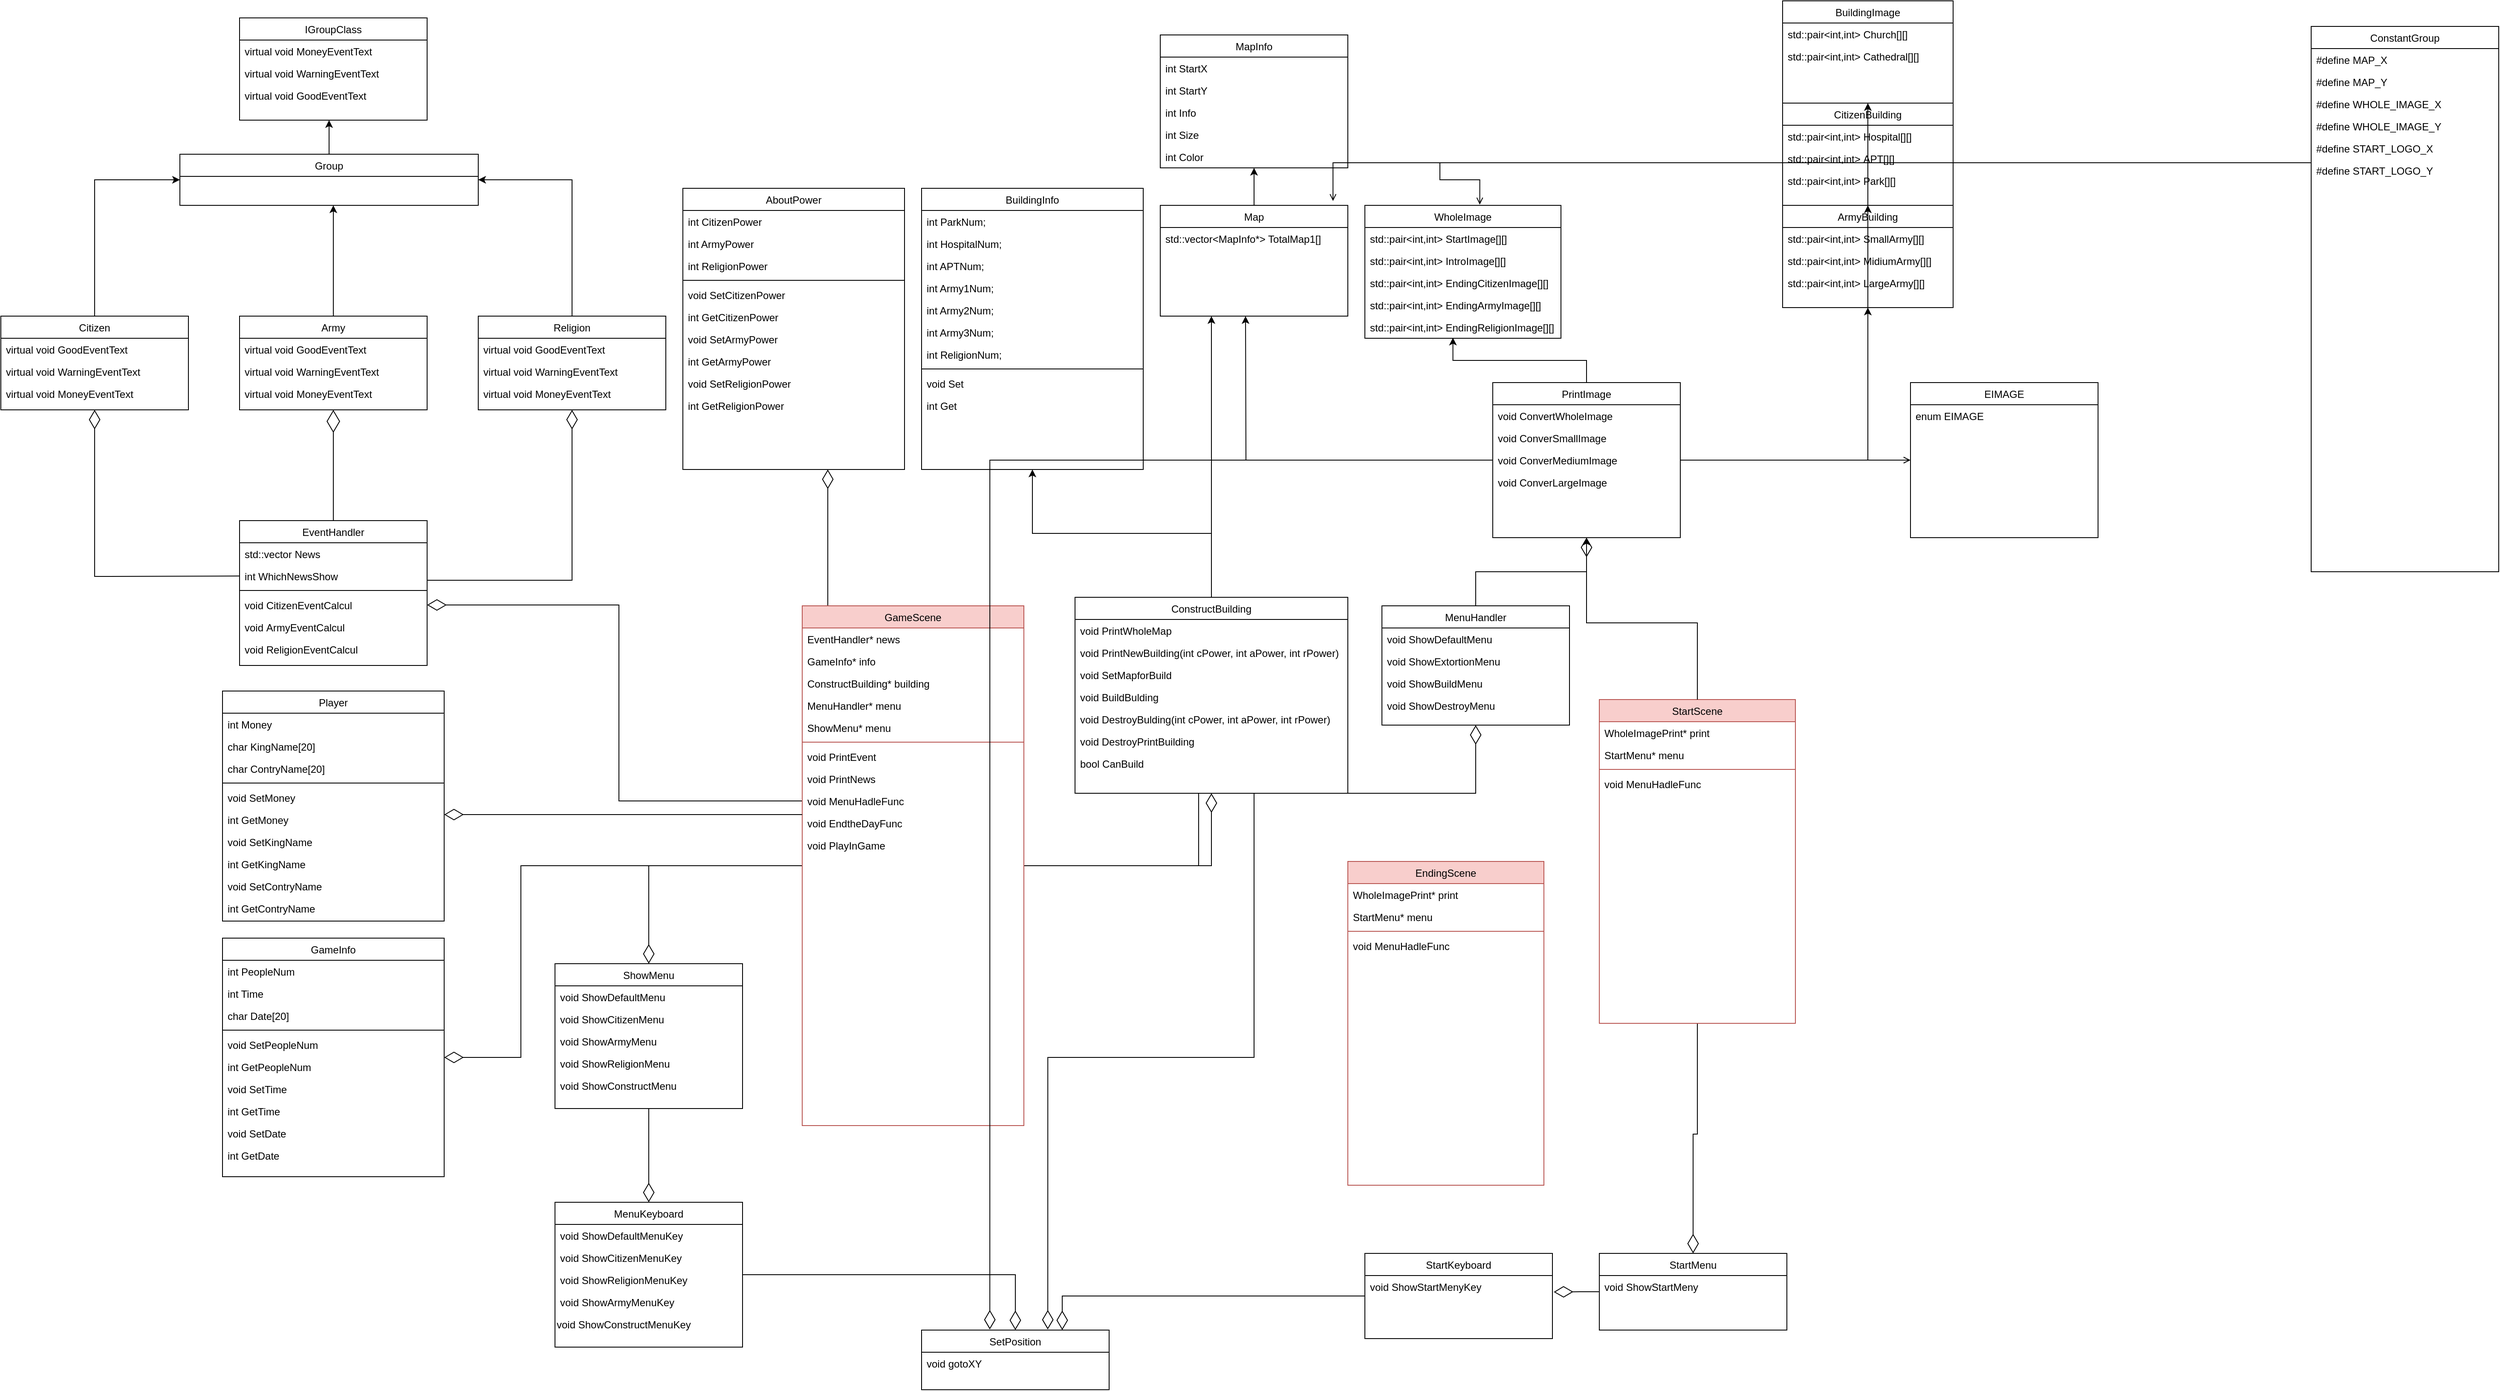<mxfile version="24.2.5" type="device">
  <diagram id="C5RBs43oDa-KdzZeNtuy" name="Page-1">
    <mxGraphModel dx="1434" dy="772" grid="1" gridSize="10" guides="1" tooltips="1" connect="1" arrows="1" fold="1" page="1" pageScale="1" pageWidth="3300" pageHeight="2339" math="0" shadow="0">
      <root>
        <mxCell id="WIyWlLk6GJQsqaUBKTNV-0" />
        <mxCell id="WIyWlLk6GJQsqaUBKTNV-1" parent="WIyWlLk6GJQsqaUBKTNV-0" />
        <mxCell id="bzmYm3Y9lmp3AW-pKSY4-0" value="IGroupClass" style="swimlane;fontStyle=0;align=center;verticalAlign=top;childLayout=stackLayout;horizontal=1;startSize=26;horizontalStack=0;resizeParent=1;resizeLast=0;collapsible=1;marginBottom=0;rounded=0;shadow=0;strokeWidth=1;" parent="WIyWlLk6GJQsqaUBKTNV-1" vertex="1">
          <mxGeometry x="340" y="30" width="220" height="120" as="geometry">
            <mxRectangle x="550" y="140" width="160" height="26" as="alternateBounds" />
          </mxGeometry>
        </mxCell>
        <mxCell id="bzmYm3Y9lmp3AW-pKSY4-1" value="virtual void MoneyEventText" style="text;align=left;verticalAlign=top;spacingLeft=4;spacingRight=4;overflow=hidden;rotatable=0;points=[[0,0.5],[1,0.5]];portConstraint=eastwest;" parent="bzmYm3Y9lmp3AW-pKSY4-0" vertex="1">
          <mxGeometry y="26" width="220" height="26" as="geometry" />
        </mxCell>
        <mxCell id="bzmYm3Y9lmp3AW-pKSY4-2" value="virtual void WarningEventText" style="text;align=left;verticalAlign=top;spacingLeft=4;spacingRight=4;overflow=hidden;rotatable=0;points=[[0,0.5],[1,0.5]];portConstraint=eastwest;" parent="bzmYm3Y9lmp3AW-pKSY4-0" vertex="1">
          <mxGeometry y="52" width="220" height="26" as="geometry" />
        </mxCell>
        <mxCell id="bzmYm3Y9lmp3AW-pKSY4-3" value="virtual void GoodEventText" style="text;align=left;verticalAlign=top;spacingLeft=4;spacingRight=4;overflow=hidden;rotatable=0;points=[[0,0.5],[1,0.5]];portConstraint=eastwest;" parent="bzmYm3Y9lmp3AW-pKSY4-0" vertex="1">
          <mxGeometry y="78" width="220" height="26" as="geometry" />
        </mxCell>
        <mxCell id="bzmYm3Y9lmp3AW-pKSY4-4" style="edgeStyle=orthogonalEdgeStyle;rounded=0;orthogonalLoop=1;jettySize=auto;html=1;" parent="WIyWlLk6GJQsqaUBKTNV-1" source="bzmYm3Y9lmp3AW-pKSY4-5" edge="1">
          <mxGeometry relative="1" as="geometry">
            <mxPoint x="445" y="150" as="targetPoint" />
          </mxGeometry>
        </mxCell>
        <mxCell id="bzmYm3Y9lmp3AW-pKSY4-5" value="Group" style="swimlane;fontStyle=0;align=center;verticalAlign=top;childLayout=stackLayout;horizontal=1;startSize=26;horizontalStack=0;resizeParent=1;resizeLast=0;collapsible=1;marginBottom=0;rounded=0;shadow=0;strokeWidth=1;" parent="WIyWlLk6GJQsqaUBKTNV-1" vertex="1">
          <mxGeometry x="270" y="190" width="350" height="60" as="geometry">
            <mxRectangle x="550" y="140" width="160" height="26" as="alternateBounds" />
          </mxGeometry>
        </mxCell>
        <mxCell id="bzmYm3Y9lmp3AW-pKSY4-6" style="edgeStyle=orthogonalEdgeStyle;rounded=0;orthogonalLoop=1;jettySize=auto;html=1;entryX=0;entryY=0.5;entryDx=0;entryDy=0;" parent="WIyWlLk6GJQsqaUBKTNV-1" source="bzmYm3Y9lmp3AW-pKSY4-7" target="bzmYm3Y9lmp3AW-pKSY4-5" edge="1">
          <mxGeometry relative="1" as="geometry" />
        </mxCell>
        <mxCell id="bzmYm3Y9lmp3AW-pKSY4-7" value="Citizen" style="swimlane;fontStyle=0;align=center;verticalAlign=top;childLayout=stackLayout;horizontal=1;startSize=26;horizontalStack=0;resizeParent=1;resizeLast=0;collapsible=1;marginBottom=0;rounded=0;shadow=0;strokeWidth=1;" parent="WIyWlLk6GJQsqaUBKTNV-1" vertex="1">
          <mxGeometry x="60" y="380" width="220" height="110" as="geometry">
            <mxRectangle x="550" y="140" width="160" height="26" as="alternateBounds" />
          </mxGeometry>
        </mxCell>
        <mxCell id="bzmYm3Y9lmp3AW-pKSY4-8" value="virtual void GoodEventText" style="text;align=left;verticalAlign=top;spacingLeft=4;spacingRight=4;overflow=hidden;rotatable=0;points=[[0,0.5],[1,0.5]];portConstraint=eastwest;" parent="bzmYm3Y9lmp3AW-pKSY4-7" vertex="1">
          <mxGeometry y="26" width="220" height="26" as="geometry" />
        </mxCell>
        <mxCell id="bzmYm3Y9lmp3AW-pKSY4-9" value="virtual void WarningEventText" style="text;align=left;verticalAlign=top;spacingLeft=4;spacingRight=4;overflow=hidden;rotatable=0;points=[[0,0.5],[1,0.5]];portConstraint=eastwest;" parent="bzmYm3Y9lmp3AW-pKSY4-7" vertex="1">
          <mxGeometry y="52" width="220" height="26" as="geometry" />
        </mxCell>
        <mxCell id="bzmYm3Y9lmp3AW-pKSY4-10" value="virtual void MoneyEventText" style="text;align=left;verticalAlign=top;spacingLeft=4;spacingRight=4;overflow=hidden;rotatable=0;points=[[0,0.5],[1,0.5]];portConstraint=eastwest;" parent="bzmYm3Y9lmp3AW-pKSY4-7" vertex="1">
          <mxGeometry y="78" width="220" height="32" as="geometry" />
        </mxCell>
        <mxCell id="bzmYm3Y9lmp3AW-pKSY4-33" style="edgeStyle=orthogonalEdgeStyle;rounded=0;orthogonalLoop=1;jettySize=auto;html=1;" parent="WIyWlLk6GJQsqaUBKTNV-1" source="bzmYm3Y9lmp3AW-pKSY4-12" edge="1">
          <mxGeometry relative="1" as="geometry">
            <mxPoint x="450" y="250" as="targetPoint" />
          </mxGeometry>
        </mxCell>
        <mxCell id="bzmYm3Y9lmp3AW-pKSY4-12" value="Army" style="swimlane;fontStyle=0;align=center;verticalAlign=top;childLayout=stackLayout;horizontal=1;startSize=26;horizontalStack=0;resizeParent=1;resizeLast=0;collapsible=1;marginBottom=0;rounded=0;shadow=0;strokeWidth=1;" parent="WIyWlLk6GJQsqaUBKTNV-1" vertex="1">
          <mxGeometry x="340" y="380" width="220" height="110" as="geometry">
            <mxRectangle x="550" y="140" width="160" height="26" as="alternateBounds" />
          </mxGeometry>
        </mxCell>
        <mxCell id="bzmYm3Y9lmp3AW-pKSY4-13" value="virtual void GoodEventText" style="text;align=left;verticalAlign=top;spacingLeft=4;spacingRight=4;overflow=hidden;rotatable=0;points=[[0,0.5],[1,0.5]];portConstraint=eastwest;" parent="bzmYm3Y9lmp3AW-pKSY4-12" vertex="1">
          <mxGeometry y="26" width="220" height="26" as="geometry" />
        </mxCell>
        <mxCell id="bzmYm3Y9lmp3AW-pKSY4-14" value="virtual void WarningEventText" style="text;align=left;verticalAlign=top;spacingLeft=4;spacingRight=4;overflow=hidden;rotatable=0;points=[[0,0.5],[1,0.5]];portConstraint=eastwest;" parent="bzmYm3Y9lmp3AW-pKSY4-12" vertex="1">
          <mxGeometry y="52" width="220" height="26" as="geometry" />
        </mxCell>
        <mxCell id="bzmYm3Y9lmp3AW-pKSY4-15" value="virtual void MoneyEventText" style="text;align=left;verticalAlign=top;spacingLeft=4;spacingRight=4;overflow=hidden;rotatable=0;points=[[0,0.5],[1,0.5]];portConstraint=eastwest;" parent="bzmYm3Y9lmp3AW-pKSY4-12" vertex="1">
          <mxGeometry y="78" width="220" height="26" as="geometry" />
        </mxCell>
        <mxCell id="bzmYm3Y9lmp3AW-pKSY4-16" style="edgeStyle=orthogonalEdgeStyle;rounded=0;orthogonalLoop=1;jettySize=auto;html=1;entryX=1;entryY=0.5;entryDx=0;entryDy=0;" parent="WIyWlLk6GJQsqaUBKTNV-1" source="bzmYm3Y9lmp3AW-pKSY4-17" target="bzmYm3Y9lmp3AW-pKSY4-5" edge="1">
          <mxGeometry relative="1" as="geometry" />
        </mxCell>
        <mxCell id="bzmYm3Y9lmp3AW-pKSY4-17" value="Religion" style="swimlane;fontStyle=0;align=center;verticalAlign=top;childLayout=stackLayout;horizontal=1;startSize=26;horizontalStack=0;resizeParent=1;resizeLast=0;collapsible=1;marginBottom=0;rounded=0;shadow=0;strokeWidth=1;" parent="WIyWlLk6GJQsqaUBKTNV-1" vertex="1">
          <mxGeometry x="620" y="380" width="220" height="110" as="geometry">
            <mxRectangle x="550" y="140" width="160" height="26" as="alternateBounds" />
          </mxGeometry>
        </mxCell>
        <mxCell id="bzmYm3Y9lmp3AW-pKSY4-18" value="virtual void GoodEventText" style="text;align=left;verticalAlign=top;spacingLeft=4;spacingRight=4;overflow=hidden;rotatable=0;points=[[0,0.5],[1,0.5]];portConstraint=eastwest;" parent="bzmYm3Y9lmp3AW-pKSY4-17" vertex="1">
          <mxGeometry y="26" width="220" height="26" as="geometry" />
        </mxCell>
        <mxCell id="bzmYm3Y9lmp3AW-pKSY4-19" value="virtual void WarningEventText" style="text;align=left;verticalAlign=top;spacingLeft=4;spacingRight=4;overflow=hidden;rotatable=0;points=[[0,0.5],[1,0.5]];portConstraint=eastwest;" parent="bzmYm3Y9lmp3AW-pKSY4-17" vertex="1">
          <mxGeometry y="52" width="220" height="26" as="geometry" />
        </mxCell>
        <mxCell id="bzmYm3Y9lmp3AW-pKSY4-20" value="virtual void MoneyEventText" style="text;align=left;verticalAlign=top;spacingLeft=4;spacingRight=4;overflow=hidden;rotatable=0;points=[[0,0.5],[1,0.5]];portConstraint=eastwest;" parent="bzmYm3Y9lmp3AW-pKSY4-17" vertex="1">
          <mxGeometry y="78" width="220" height="26" as="geometry" />
        </mxCell>
        <mxCell id="bzmYm3Y9lmp3AW-pKSY4-21" style="edgeStyle=orthogonalEdgeStyle;rounded=0;orthogonalLoop=1;jettySize=auto;html=1;endArrow=diamondThin;endFill=0;endSize=20;entryX=0.5;entryY=1;entryDx=0;entryDy=0;" parent="WIyWlLk6GJQsqaUBKTNV-1" source="bzmYm3Y9lmp3AW-pKSY4-22" target="bzmYm3Y9lmp3AW-pKSY4-17" edge="1">
          <mxGeometry relative="1" as="geometry">
            <mxPoint x="740" y="530" as="targetPoint" />
            <Array as="points">
              <mxPoint x="730" y="690" />
            </Array>
          </mxGeometry>
        </mxCell>
        <mxCell id="bzmYm3Y9lmp3AW-pKSY4-22" value="EventHandler" style="swimlane;fontStyle=0;align=center;verticalAlign=top;childLayout=stackLayout;horizontal=1;startSize=26;horizontalStack=0;resizeParent=1;resizeLast=0;collapsible=1;marginBottom=0;rounded=0;shadow=0;strokeWidth=1;" parent="WIyWlLk6GJQsqaUBKTNV-1" vertex="1">
          <mxGeometry x="340" y="620" width="220" height="170" as="geometry">
            <mxRectangle x="550" y="140" width="160" height="26" as="alternateBounds" />
          </mxGeometry>
        </mxCell>
        <mxCell id="bzmYm3Y9lmp3AW-pKSY4-23" style="edgeStyle=orthogonalEdgeStyle;rounded=0;orthogonalLoop=1;jettySize=auto;html=1;endArrow=diamondThin;endFill=0;strokeWidth=1;endSize=20;" parent="bzmYm3Y9lmp3AW-pKSY4-22" target="bzmYm3Y9lmp3AW-pKSY4-7" edge="1">
          <mxGeometry relative="1" as="geometry">
            <mxPoint x="-170" y="-120" as="targetPoint" />
            <mxPoint y="65" as="sourcePoint" />
          </mxGeometry>
        </mxCell>
        <mxCell id="bzmYm3Y9lmp3AW-pKSY4-24" value="std::vector News" style="text;align=left;verticalAlign=top;spacingLeft=4;spacingRight=4;overflow=hidden;rotatable=0;points=[[0,0.5],[1,0.5]];portConstraint=eastwest;" parent="bzmYm3Y9lmp3AW-pKSY4-22" vertex="1">
          <mxGeometry y="26" width="220" height="26" as="geometry" />
        </mxCell>
        <mxCell id="bzmYm3Y9lmp3AW-pKSY4-25" value="int WhichNewsShow" style="text;align=left;verticalAlign=top;spacingLeft=4;spacingRight=4;overflow=hidden;rotatable=0;points=[[0,0.5],[1,0.5]];portConstraint=eastwest;" parent="bzmYm3Y9lmp3AW-pKSY4-22" vertex="1">
          <mxGeometry y="52" width="220" height="26" as="geometry" />
        </mxCell>
        <mxCell id="bzmYm3Y9lmp3AW-pKSY4-26" value="" style="line;strokeWidth=1;fillColor=none;align=left;verticalAlign=middle;spacingTop=-1;spacingLeft=3;spacingRight=3;rotatable=0;labelPosition=right;points=[];portConstraint=eastwest;strokeColor=inherit;" parent="bzmYm3Y9lmp3AW-pKSY4-22" vertex="1">
          <mxGeometry y="78" width="220" height="8" as="geometry" />
        </mxCell>
        <mxCell id="bzmYm3Y9lmp3AW-pKSY4-27" value="void CitizenEventCalcul" style="text;align=left;verticalAlign=top;spacingLeft=4;spacingRight=4;overflow=hidden;rotatable=0;points=[[0,0.5],[1,0.5]];portConstraint=eastwest;" parent="bzmYm3Y9lmp3AW-pKSY4-22" vertex="1">
          <mxGeometry y="86" width="220" height="26" as="geometry" />
        </mxCell>
        <mxCell id="bzmYm3Y9lmp3AW-pKSY4-28" value="void ArmyEventCalcul" style="text;align=left;verticalAlign=top;spacingLeft=4;spacingRight=4;overflow=hidden;rotatable=0;points=[[0,0.5],[1,0.5]];portConstraint=eastwest;" parent="bzmYm3Y9lmp3AW-pKSY4-22" vertex="1">
          <mxGeometry y="112" width="220" height="26" as="geometry" />
        </mxCell>
        <mxCell id="bzmYm3Y9lmp3AW-pKSY4-29" value="void ReligionEventCalcul" style="text;align=left;verticalAlign=top;spacingLeft=4;spacingRight=4;overflow=hidden;rotatable=0;points=[[0,0.5],[1,0.5]];portConstraint=eastwest;" parent="bzmYm3Y9lmp3AW-pKSY4-22" vertex="1">
          <mxGeometry y="138" width="220" height="26" as="geometry" />
        </mxCell>
        <mxCell id="bzmYm3Y9lmp3AW-pKSY4-32" value="" style="endArrow=diamondThin;endFill=0;endSize=24;html=1;rounded=0;entryX=0.5;entryY=1;entryDx=0;entryDy=0;" parent="WIyWlLk6GJQsqaUBKTNV-1" target="bzmYm3Y9lmp3AW-pKSY4-12" edge="1">
          <mxGeometry width="160" relative="1" as="geometry">
            <mxPoint x="450" y="620" as="sourcePoint" />
            <mxPoint x="449.38" y="520" as="targetPoint" />
          </mxGeometry>
        </mxCell>
        <mxCell id="bzmYm3Y9lmp3AW-pKSY4-74" style="edgeStyle=orthogonalEdgeStyle;rounded=0;orthogonalLoop=1;jettySize=auto;html=1;endArrow=diamondThin;endFill=0;endSize=20;" parent="WIyWlLk6GJQsqaUBKTNV-1" target="bzmYm3Y9lmp3AW-pKSY4-70" edge="1">
          <mxGeometry relative="1" as="geometry">
            <mxPoint x="1030" y="670" as="targetPoint" />
            <Array as="points">
              <mxPoint x="1030" y="610" />
              <mxPoint x="1030" y="610" />
            </Array>
            <mxPoint x="1030" y="720" as="sourcePoint" />
          </mxGeometry>
        </mxCell>
        <mxCell id="bzmYm3Y9lmp3AW-pKSY4-86" style="edgeStyle=orthogonalEdgeStyle;rounded=0;orthogonalLoop=1;jettySize=auto;html=1;entryX=1;entryY=0.5;entryDx=0;entryDy=0;endArrow=diamondThin;endFill=0;endSize=20;exitX=0;exitY=0.5;exitDx=0;exitDy=0;" parent="WIyWlLk6GJQsqaUBKTNV-1" source="bzmYm3Y9lmp3AW-pKSY4-66" target="bzmYm3Y9lmp3AW-pKSY4-27" edge="1">
          <mxGeometry relative="1" as="geometry" />
        </mxCell>
        <mxCell id="bzmYm3Y9lmp3AW-pKSY4-136" style="edgeStyle=orthogonalEdgeStyle;rounded=0;orthogonalLoop=1;jettySize=auto;html=1;entryX=0.5;entryY=1;entryDx=0;entryDy=0;endArrow=diamondThin;endFill=0;endSize=20;" parent="WIyWlLk6GJQsqaUBKTNV-1" source="bzmYm3Y9lmp3AW-pKSY4-52" target="bzmYm3Y9lmp3AW-pKSY4-127" edge="1">
          <mxGeometry relative="1" as="geometry" />
        </mxCell>
        <mxCell id="bzmYm3Y9lmp3AW-pKSY4-158" style="edgeStyle=orthogonalEdgeStyle;rounded=0;orthogonalLoop=1;jettySize=auto;html=1;endArrow=diamondThin;endFill=0;endSize=20;" parent="WIyWlLk6GJQsqaUBKTNV-1" source="bzmYm3Y9lmp3AW-pKSY4-52" target="bzmYm3Y9lmp3AW-pKSY4-137" edge="1">
          <mxGeometry relative="1" as="geometry">
            <Array as="points">
              <mxPoint x="1465" y="1025" />
              <mxPoint x="1465" y="940" />
              <mxPoint x="1790" y="940" />
            </Array>
          </mxGeometry>
        </mxCell>
        <mxCell id="pWuKoJ0xaQR3bA6Pu8hZ-51" style="edgeStyle=orthogonalEdgeStyle;rounded=0;orthogonalLoop=1;jettySize=auto;html=1;entryX=0.5;entryY=0;entryDx=0;entryDy=0;endArrow=diamondThin;endFill=0;endSize=20;" parent="WIyWlLk6GJQsqaUBKTNV-1" source="bzmYm3Y9lmp3AW-pKSY4-52" target="pWuKoJ0xaQR3bA6Pu8hZ-45" edge="1">
          <mxGeometry relative="1" as="geometry" />
        </mxCell>
        <mxCell id="N165rt-sny-5OF_HE8GC-19" style="edgeStyle=orthogonalEdgeStyle;rounded=0;orthogonalLoop=1;jettySize=auto;html=1;endArrow=diamondThin;endFill=0;endSize=20;" parent="WIyWlLk6GJQsqaUBKTNV-1" source="bzmYm3Y9lmp3AW-pKSY4-52" target="N165rt-sny-5OF_HE8GC-0" edge="1">
          <mxGeometry relative="1" as="geometry">
            <Array as="points">
              <mxPoint x="670" y="1025" />
              <mxPoint x="670" y="1250" />
            </Array>
          </mxGeometry>
        </mxCell>
        <mxCell id="bzmYm3Y9lmp3AW-pKSY4-52" value="GameScene" style="swimlane;fontStyle=0;align=center;verticalAlign=top;childLayout=stackLayout;horizontal=1;startSize=26;horizontalStack=0;resizeParent=1;resizeLast=0;collapsible=1;marginBottom=0;rounded=0;shadow=0;strokeWidth=1;fillColor=#f8cecc;strokeColor=#b85450;" parent="WIyWlLk6GJQsqaUBKTNV-1" vertex="1">
          <mxGeometry x="1000" y="720" width="260" height="610" as="geometry">
            <mxRectangle x="550" y="140" width="160" height="26" as="alternateBounds" />
          </mxGeometry>
        </mxCell>
        <mxCell id="bzmYm3Y9lmp3AW-pKSY4-53" value="EventHandler* news" style="text;align=left;verticalAlign=top;spacingLeft=4;spacingRight=4;overflow=hidden;rotatable=0;points=[[0,0.5],[1,0.5]];portConstraint=eastwest;" parent="bzmYm3Y9lmp3AW-pKSY4-52" vertex="1">
          <mxGeometry y="26" width="260" height="26" as="geometry" />
        </mxCell>
        <mxCell id="bzmYm3Y9lmp3AW-pKSY4-54" value="GameInfo* info" style="text;align=left;verticalAlign=top;spacingLeft=4;spacingRight=4;overflow=hidden;rotatable=0;points=[[0,0.5],[1,0.5]];portConstraint=eastwest;" parent="bzmYm3Y9lmp3AW-pKSY4-52" vertex="1">
          <mxGeometry y="52" width="260" height="26" as="geometry" />
        </mxCell>
        <mxCell id="bzmYm3Y9lmp3AW-pKSY4-61" value="ConstructBuilding* building" style="text;align=left;verticalAlign=top;spacingLeft=4;spacingRight=4;overflow=hidden;rotatable=0;points=[[0,0.5],[1,0.5]];portConstraint=eastwest;" parent="bzmYm3Y9lmp3AW-pKSY4-52" vertex="1">
          <mxGeometry y="78" width="260" height="26" as="geometry" />
        </mxCell>
        <mxCell id="bzmYm3Y9lmp3AW-pKSY4-57" value="MenuHandler* menu" style="text;align=left;verticalAlign=top;spacingLeft=4;spacingRight=4;overflow=hidden;rotatable=0;points=[[0,0.5],[1,0.5]];portConstraint=eastwest;" parent="bzmYm3Y9lmp3AW-pKSY4-52" vertex="1">
          <mxGeometry y="104" width="260" height="26" as="geometry" />
        </mxCell>
        <mxCell id="bzmYm3Y9lmp3AW-pKSY4-58" value="ShowMenu* menu" style="text;align=left;verticalAlign=top;spacingLeft=4;spacingRight=4;overflow=hidden;rotatable=0;points=[[0,0.5],[1,0.5]];portConstraint=eastwest;" parent="bzmYm3Y9lmp3AW-pKSY4-52" vertex="1">
          <mxGeometry y="130" width="260" height="26" as="geometry" />
        </mxCell>
        <mxCell id="bzmYm3Y9lmp3AW-pKSY4-62" value="" style="line;strokeWidth=1;fillColor=none;align=left;verticalAlign=middle;spacingTop=-1;spacingLeft=3;spacingRight=3;rotatable=0;labelPosition=right;points=[];portConstraint=eastwest;strokeColor=inherit;" parent="bzmYm3Y9lmp3AW-pKSY4-52" vertex="1">
          <mxGeometry y="156" width="260" height="8" as="geometry" />
        </mxCell>
        <mxCell id="bzmYm3Y9lmp3AW-pKSY4-65" value="void PrintEvent" style="text;align=left;verticalAlign=top;spacingLeft=4;spacingRight=4;overflow=hidden;rotatable=0;points=[[0,0.5],[1,0.5]];portConstraint=eastwest;" parent="bzmYm3Y9lmp3AW-pKSY4-52" vertex="1">
          <mxGeometry y="164" width="260" height="26" as="geometry" />
        </mxCell>
        <mxCell id="bzmYm3Y9lmp3AW-pKSY4-160" value="void PrintNews" style="text;align=left;verticalAlign=top;spacingLeft=4;spacingRight=4;overflow=hidden;rotatable=0;points=[[0,0.5],[1,0.5]];portConstraint=eastwest;" parent="bzmYm3Y9lmp3AW-pKSY4-52" vertex="1">
          <mxGeometry y="190" width="260" height="26" as="geometry" />
        </mxCell>
        <mxCell id="bzmYm3Y9lmp3AW-pKSY4-66" value="void MenuHadleFunc" style="text;align=left;verticalAlign=top;spacingLeft=4;spacingRight=4;overflow=hidden;rotatable=0;points=[[0,0.5],[1,0.5]];portConstraint=eastwest;" parent="bzmYm3Y9lmp3AW-pKSY4-52" vertex="1">
          <mxGeometry y="216" width="260" height="26" as="geometry" />
        </mxCell>
        <mxCell id="bzmYm3Y9lmp3AW-pKSY4-69" value="void EndtheDayFunc" style="text;align=left;verticalAlign=top;spacingLeft=4;spacingRight=4;overflow=hidden;rotatable=0;points=[[0,0.5],[1,0.5]];portConstraint=eastwest;" parent="bzmYm3Y9lmp3AW-pKSY4-52" vertex="1">
          <mxGeometry y="242" width="260" height="26" as="geometry" />
        </mxCell>
        <mxCell id="ZfYZ7WBL64mRS4nskjQq-8" value="void PlayInGame" style="text;align=left;verticalAlign=top;spacingLeft=4;spacingRight=4;overflow=hidden;rotatable=0;points=[[0,0.5],[1,0.5]];portConstraint=eastwest;" parent="bzmYm3Y9lmp3AW-pKSY4-52" vertex="1">
          <mxGeometry y="268" width="260" height="26" as="geometry" />
        </mxCell>
        <mxCell id="bzmYm3Y9lmp3AW-pKSY4-70" value="AboutPower" style="swimlane;fontStyle=0;align=center;verticalAlign=top;childLayout=stackLayout;horizontal=1;startSize=26;horizontalStack=0;resizeParent=1;resizeLast=0;collapsible=1;marginBottom=0;rounded=0;shadow=0;strokeWidth=1;" parent="WIyWlLk6GJQsqaUBKTNV-1" vertex="1">
          <mxGeometry x="860" y="230" width="260" height="330" as="geometry">
            <mxRectangle x="550" y="140" width="160" height="26" as="alternateBounds" />
          </mxGeometry>
        </mxCell>
        <mxCell id="bzmYm3Y9lmp3AW-pKSY4-71" value="int CitizenPower" style="text;align=left;verticalAlign=top;spacingLeft=4;spacingRight=4;overflow=hidden;rotatable=0;points=[[0,0.5],[1,0.5]];portConstraint=eastwest;" parent="bzmYm3Y9lmp3AW-pKSY4-70" vertex="1">
          <mxGeometry y="26" width="260" height="26" as="geometry" />
        </mxCell>
        <mxCell id="bzmYm3Y9lmp3AW-pKSY4-72" value="int ArmyPower" style="text;align=left;verticalAlign=top;spacingLeft=4;spacingRight=4;overflow=hidden;rotatable=0;points=[[0,0.5],[1,0.5]];portConstraint=eastwest;" parent="bzmYm3Y9lmp3AW-pKSY4-70" vertex="1">
          <mxGeometry y="52" width="260" height="26" as="geometry" />
        </mxCell>
        <mxCell id="bzmYm3Y9lmp3AW-pKSY4-73" value="int ReligionPower" style="text;align=left;verticalAlign=top;spacingLeft=4;spacingRight=4;overflow=hidden;rotatable=0;points=[[0,0.5],[1,0.5]];portConstraint=eastwest;" parent="bzmYm3Y9lmp3AW-pKSY4-70" vertex="1">
          <mxGeometry y="78" width="260" height="26" as="geometry" />
        </mxCell>
        <mxCell id="pWuKoJ0xaQR3bA6Pu8hZ-0" value="" style="line;strokeWidth=1;fillColor=none;align=left;verticalAlign=middle;spacingTop=-1;spacingLeft=3;spacingRight=3;rotatable=0;labelPosition=right;points=[];portConstraint=eastwest;strokeColor=inherit;" parent="bzmYm3Y9lmp3AW-pKSY4-70" vertex="1">
          <mxGeometry y="104" width="260" height="8" as="geometry" />
        </mxCell>
        <mxCell id="pWuKoJ0xaQR3bA6Pu8hZ-1" value="void SetCitizenPower" style="text;align=left;verticalAlign=top;spacingLeft=4;spacingRight=4;overflow=hidden;rotatable=0;points=[[0,0.5],[1,0.5]];portConstraint=eastwest;" parent="bzmYm3Y9lmp3AW-pKSY4-70" vertex="1">
          <mxGeometry y="112" width="260" height="26" as="geometry" />
        </mxCell>
        <mxCell id="pWuKoJ0xaQR3bA6Pu8hZ-2" value="int GetCitizenPower" style="text;align=left;verticalAlign=top;spacingLeft=4;spacingRight=4;overflow=hidden;rotatable=0;points=[[0,0.5],[1,0.5]];portConstraint=eastwest;" parent="bzmYm3Y9lmp3AW-pKSY4-70" vertex="1">
          <mxGeometry y="138" width="260" height="26" as="geometry" />
        </mxCell>
        <mxCell id="pWuKoJ0xaQR3bA6Pu8hZ-3" value="void SetArmyPower" style="text;align=left;verticalAlign=top;spacingLeft=4;spacingRight=4;overflow=hidden;rotatable=0;points=[[0,0.5],[1,0.5]];portConstraint=eastwest;" parent="bzmYm3Y9lmp3AW-pKSY4-70" vertex="1">
          <mxGeometry y="164" width="260" height="26" as="geometry" />
        </mxCell>
        <mxCell id="pWuKoJ0xaQR3bA6Pu8hZ-4" value="int GetArmyPower" style="text;align=left;verticalAlign=top;spacingLeft=4;spacingRight=4;overflow=hidden;rotatable=0;points=[[0,0.5],[1,0.5]];portConstraint=eastwest;" parent="bzmYm3Y9lmp3AW-pKSY4-70" vertex="1">
          <mxGeometry y="190" width="260" height="26" as="geometry" />
        </mxCell>
        <mxCell id="pWuKoJ0xaQR3bA6Pu8hZ-5" value="void SetReligionPower" style="text;align=left;verticalAlign=top;spacingLeft=4;spacingRight=4;overflow=hidden;rotatable=0;points=[[0,0.5],[1,0.5]];portConstraint=eastwest;" parent="bzmYm3Y9lmp3AW-pKSY4-70" vertex="1">
          <mxGeometry y="216" width="260" height="26" as="geometry" />
        </mxCell>
        <mxCell id="pWuKoJ0xaQR3bA6Pu8hZ-6" value="int GetReligionPower" style="text;align=left;verticalAlign=top;spacingLeft=4;spacingRight=4;overflow=hidden;rotatable=0;points=[[0,0.5],[1,0.5]];portConstraint=eastwest;" parent="bzmYm3Y9lmp3AW-pKSY4-70" vertex="1">
          <mxGeometry y="242" width="260" height="26" as="geometry" />
        </mxCell>
        <mxCell id="bzmYm3Y9lmp3AW-pKSY4-87" style="edgeStyle=orthogonalEdgeStyle;rounded=0;orthogonalLoop=1;jettySize=auto;html=1;entryX=0.5;entryY=1;entryDx=0;entryDy=0;" parent="WIyWlLk6GJQsqaUBKTNV-1" source="bzmYm3Y9lmp3AW-pKSY4-88" target="bzmYm3Y9lmp3AW-pKSY4-122" edge="1">
          <mxGeometry relative="1" as="geometry" />
        </mxCell>
        <mxCell id="bzmYm3Y9lmp3AW-pKSY4-88" value="Map" style="swimlane;fontStyle=0;align=center;verticalAlign=top;childLayout=stackLayout;horizontal=1;startSize=26;horizontalStack=0;resizeParent=1;resizeLast=0;collapsible=1;marginBottom=0;rounded=0;shadow=0;strokeWidth=1;" parent="WIyWlLk6GJQsqaUBKTNV-1" vertex="1">
          <mxGeometry x="1420" y="250" width="220" height="130" as="geometry">
            <mxRectangle x="550" y="140" width="160" height="26" as="alternateBounds" />
          </mxGeometry>
        </mxCell>
        <mxCell id="bzmYm3Y9lmp3AW-pKSY4-89" value="std::vector&lt;MapInfo*&gt; TotalMap1[]" style="text;align=left;verticalAlign=top;spacingLeft=4;spacingRight=4;overflow=hidden;rotatable=0;points=[[0,0.5],[1,0.5]];portConstraint=eastwest;" parent="bzmYm3Y9lmp3AW-pKSY4-88" vertex="1">
          <mxGeometry y="26" width="220" height="26" as="geometry" />
        </mxCell>
        <mxCell id="bzmYm3Y9lmp3AW-pKSY4-93" value="CitizenBuilding" style="swimlane;fontStyle=0;align=center;verticalAlign=top;childLayout=stackLayout;horizontal=1;startSize=26;horizontalStack=0;resizeParent=1;resizeLast=0;collapsible=1;marginBottom=0;rounded=0;shadow=0;strokeWidth=1;" parent="WIyWlLk6GJQsqaUBKTNV-1" vertex="1">
          <mxGeometry x="2150" y="130" width="200" height="120" as="geometry">
            <mxRectangle x="550" y="140" width="160" height="26" as="alternateBounds" />
          </mxGeometry>
        </mxCell>
        <mxCell id="bzmYm3Y9lmp3AW-pKSY4-94" value="std::pair&lt;int,int&gt; Hospital[][]" style="text;align=left;verticalAlign=top;spacingLeft=4;spacingRight=4;overflow=hidden;rotatable=0;points=[[0,0.5],[1,0.5]];portConstraint=eastwest;" parent="bzmYm3Y9lmp3AW-pKSY4-93" vertex="1">
          <mxGeometry y="26" width="200" height="26" as="geometry" />
        </mxCell>
        <mxCell id="bzmYm3Y9lmp3AW-pKSY4-95" value="std::pair&lt;int,int&gt; APT[][]" style="text;align=left;verticalAlign=top;spacingLeft=4;spacingRight=4;overflow=hidden;rotatable=0;points=[[0,0.5],[1,0.5]];portConstraint=eastwest;" parent="bzmYm3Y9lmp3AW-pKSY4-93" vertex="1">
          <mxGeometry y="52" width="200" height="26" as="geometry" />
        </mxCell>
        <mxCell id="bzmYm3Y9lmp3AW-pKSY4-96" value="std::pair&lt;int,int&gt; Park[][]" style="text;align=left;verticalAlign=top;spacingLeft=4;spacingRight=4;overflow=hidden;rotatable=0;points=[[0,0.5],[1,0.5]];portConstraint=eastwest;" parent="bzmYm3Y9lmp3AW-pKSY4-93" vertex="1">
          <mxGeometry y="78" width="200" height="26" as="geometry" />
        </mxCell>
        <mxCell id="bzmYm3Y9lmp3AW-pKSY4-97" value="ArmyBuilding" style="swimlane;fontStyle=0;align=center;verticalAlign=top;childLayout=stackLayout;horizontal=1;startSize=26;horizontalStack=0;resizeParent=1;resizeLast=0;collapsible=1;marginBottom=0;rounded=0;shadow=0;strokeWidth=1;" parent="WIyWlLk6GJQsqaUBKTNV-1" vertex="1">
          <mxGeometry x="2150" y="250" width="200" height="120" as="geometry">
            <mxRectangle x="550" y="140" width="160" height="26" as="alternateBounds" />
          </mxGeometry>
        </mxCell>
        <mxCell id="bzmYm3Y9lmp3AW-pKSY4-98" value="std::pair&lt;int,int&gt; SmallArmy[][]" style="text;align=left;verticalAlign=top;spacingLeft=4;spacingRight=4;overflow=hidden;rotatable=0;points=[[0,0.5],[1,0.5]];portConstraint=eastwest;" parent="bzmYm3Y9lmp3AW-pKSY4-97" vertex="1">
          <mxGeometry y="26" width="200" height="26" as="geometry" />
        </mxCell>
        <mxCell id="bzmYm3Y9lmp3AW-pKSY4-99" value="std::pair&lt;int,int&gt; MidiumArmy[][]" style="text;align=left;verticalAlign=top;spacingLeft=4;spacingRight=4;overflow=hidden;rotatable=0;points=[[0,0.5],[1,0.5]];portConstraint=eastwest;" parent="bzmYm3Y9lmp3AW-pKSY4-97" vertex="1">
          <mxGeometry y="52" width="200" height="26" as="geometry" />
        </mxCell>
        <mxCell id="bzmYm3Y9lmp3AW-pKSY4-100" value="std::pair&lt;int,int&gt; LargeArmy[][]" style="text;align=left;verticalAlign=top;spacingLeft=4;spacingRight=4;overflow=hidden;rotatable=0;points=[[0,0.5],[1,0.5]];portConstraint=eastwest;" parent="bzmYm3Y9lmp3AW-pKSY4-97" vertex="1">
          <mxGeometry y="78" width="200" height="26" as="geometry" />
        </mxCell>
        <mxCell id="bzmYm3Y9lmp3AW-pKSY4-101" value="BuildingImage" style="swimlane;fontStyle=0;align=center;verticalAlign=top;childLayout=stackLayout;horizontal=1;startSize=26;horizontalStack=0;resizeParent=1;resizeLast=0;collapsible=1;marginBottom=0;rounded=0;shadow=0;strokeWidth=1;" parent="WIyWlLk6GJQsqaUBKTNV-1" vertex="1">
          <mxGeometry x="2150" y="10" width="200" height="120" as="geometry">
            <mxRectangle x="550" y="140" width="160" height="26" as="alternateBounds" />
          </mxGeometry>
        </mxCell>
        <mxCell id="bzmYm3Y9lmp3AW-pKSY4-102" value="std::pair&lt;int,int&gt; Church[][]" style="text;align=left;verticalAlign=top;spacingLeft=4;spacingRight=4;overflow=hidden;rotatable=0;points=[[0,0.5],[1,0.5]];portConstraint=eastwest;" parent="bzmYm3Y9lmp3AW-pKSY4-101" vertex="1">
          <mxGeometry y="26" width="200" height="26" as="geometry" />
        </mxCell>
        <mxCell id="bzmYm3Y9lmp3AW-pKSY4-103" value="std::pair&lt;int,int&gt; Cathedral[][]" style="text;align=left;verticalAlign=top;spacingLeft=4;spacingRight=4;overflow=hidden;rotatable=0;points=[[0,0.5],[1,0.5]];portConstraint=eastwest;" parent="bzmYm3Y9lmp3AW-pKSY4-101" vertex="1">
          <mxGeometry y="52" width="200" height="26" as="geometry" />
        </mxCell>
        <mxCell id="bzmYm3Y9lmp3AW-pKSY4-104" style="edgeStyle=orthogonalEdgeStyle;rounded=0;orthogonalLoop=1;jettySize=auto;html=1;" parent="WIyWlLk6GJQsqaUBKTNV-1" source="bzmYm3Y9lmp3AW-pKSY4-109" edge="1">
          <mxGeometry relative="1" as="geometry">
            <mxPoint x="1520" y="380" as="targetPoint" />
          </mxGeometry>
        </mxCell>
        <mxCell id="ZfYZ7WBL64mRS4nskjQq-3" style="edgeStyle=orthogonalEdgeStyle;rounded=0;orthogonalLoop=1;jettySize=auto;html=1;" parent="WIyWlLk6GJQsqaUBKTNV-1" source="bzmYm3Y9lmp3AW-pKSY4-109" target="bzmYm3Y9lmp3AW-pKSY4-93" edge="1">
          <mxGeometry relative="1" as="geometry" />
        </mxCell>
        <mxCell id="ZfYZ7WBL64mRS4nskjQq-4" style="edgeStyle=orthogonalEdgeStyle;rounded=0;orthogonalLoop=1;jettySize=auto;html=1;" parent="WIyWlLk6GJQsqaUBKTNV-1" source="bzmYm3Y9lmp3AW-pKSY4-109" target="bzmYm3Y9lmp3AW-pKSY4-97" edge="1">
          <mxGeometry relative="1" as="geometry" />
        </mxCell>
        <mxCell id="ZfYZ7WBL64mRS4nskjQq-5" style="edgeStyle=orthogonalEdgeStyle;rounded=0;orthogonalLoop=1;jettySize=auto;html=1;" parent="WIyWlLk6GJQsqaUBKTNV-1" source="bzmYm3Y9lmp3AW-pKSY4-109" target="bzmYm3Y9lmp3AW-pKSY4-101" edge="1">
          <mxGeometry relative="1" as="geometry" />
        </mxCell>
        <mxCell id="2kZMfL0fjLnh_rWLAZ5e-2" style="edgeStyle=orthogonalEdgeStyle;rounded=0;orthogonalLoop=1;jettySize=auto;html=1;entryX=0;entryY=0.5;entryDx=0;entryDy=0;endArrow=open;endFill=0;" edge="1" parent="WIyWlLk6GJQsqaUBKTNV-1" source="bzmYm3Y9lmp3AW-pKSY4-109" target="2kZMfL0fjLnh_rWLAZ5e-0">
          <mxGeometry relative="1" as="geometry" />
        </mxCell>
        <mxCell id="bzmYm3Y9lmp3AW-pKSY4-109" value="PrintImage" style="swimlane;fontStyle=0;align=center;verticalAlign=top;childLayout=stackLayout;horizontal=1;startSize=26;horizontalStack=0;resizeParent=1;resizeLast=0;collapsible=1;marginBottom=0;rounded=0;shadow=0;strokeWidth=1;" parent="WIyWlLk6GJQsqaUBKTNV-1" vertex="1">
          <mxGeometry x="1810" y="458" width="220" height="182" as="geometry">
            <mxRectangle x="550" y="140" width="160" height="26" as="alternateBounds" />
          </mxGeometry>
        </mxCell>
        <mxCell id="bzmYm3Y9lmp3AW-pKSY4-113" value="void ConvertWholeImage" style="text;align=left;verticalAlign=top;spacingLeft=4;spacingRight=4;overflow=hidden;rotatable=0;points=[[0,0.5],[1,0.5]];portConstraint=eastwest;rounded=0;shadow=0;html=0;" parent="bzmYm3Y9lmp3AW-pKSY4-109" vertex="1">
          <mxGeometry y="26" width="220" height="26" as="geometry" />
        </mxCell>
        <mxCell id="2kZMfL0fjLnh_rWLAZ5e-3" value="void ConverSmallImage" style="text;align=left;verticalAlign=top;spacingLeft=4;spacingRight=4;overflow=hidden;rotatable=0;points=[[0,0.5],[1,0.5]];portConstraint=eastwest;rounded=0;shadow=0;html=0;" vertex="1" parent="bzmYm3Y9lmp3AW-pKSY4-109">
          <mxGeometry y="52" width="220" height="26" as="geometry" />
        </mxCell>
        <mxCell id="2kZMfL0fjLnh_rWLAZ5e-4" value="void ConverMediumImage" style="text;align=left;verticalAlign=top;spacingLeft=4;spacingRight=4;overflow=hidden;rotatable=0;points=[[0,0.5],[1,0.5]];portConstraint=eastwest;rounded=0;shadow=0;html=0;" vertex="1" parent="bzmYm3Y9lmp3AW-pKSY4-109">
          <mxGeometry y="78" width="220" height="26" as="geometry" />
        </mxCell>
        <mxCell id="2kZMfL0fjLnh_rWLAZ5e-5" value="void ConverLargeImage" style="text;align=left;verticalAlign=top;spacingLeft=4;spacingRight=4;overflow=hidden;rotatable=0;points=[[0,0.5],[1,0.5]];portConstraint=eastwest;rounded=0;shadow=0;html=0;" vertex="1" parent="bzmYm3Y9lmp3AW-pKSY4-109">
          <mxGeometry y="104" width="220" height="26" as="geometry" />
        </mxCell>
        <mxCell id="bzmYm3Y9lmp3AW-pKSY4-116" value="WholeImage" style="swimlane;fontStyle=0;align=center;verticalAlign=top;childLayout=stackLayout;horizontal=1;startSize=26;horizontalStack=0;resizeParent=1;resizeLast=0;collapsible=1;marginBottom=0;rounded=0;shadow=0;strokeWidth=1;" parent="WIyWlLk6GJQsqaUBKTNV-1" vertex="1">
          <mxGeometry x="1660" y="250" width="230" height="156" as="geometry">
            <mxRectangle x="550" y="140" width="160" height="26" as="alternateBounds" />
          </mxGeometry>
        </mxCell>
        <mxCell id="bzmYm3Y9lmp3AW-pKSY4-117" value="std::pair&lt;int,int&gt; StartImage[][]" style="text;align=left;verticalAlign=top;spacingLeft=4;spacingRight=4;overflow=hidden;rotatable=0;points=[[0,0.5],[1,0.5]];portConstraint=eastwest;" parent="bzmYm3Y9lmp3AW-pKSY4-116" vertex="1">
          <mxGeometry y="26" width="230" height="26" as="geometry" />
        </mxCell>
        <mxCell id="bzmYm3Y9lmp3AW-pKSY4-118" value="std::pair&lt;int,int&gt; IntroImage[][]" style="text;align=left;verticalAlign=top;spacingLeft=4;spacingRight=4;overflow=hidden;rotatable=0;points=[[0,0.5],[1,0.5]];portConstraint=eastwest;" parent="bzmYm3Y9lmp3AW-pKSY4-116" vertex="1">
          <mxGeometry y="52" width="230" height="26" as="geometry" />
        </mxCell>
        <mxCell id="bzmYm3Y9lmp3AW-pKSY4-119" value="std::pair&lt;int,int&gt; EndingCitizenImage[][]" style="text;align=left;verticalAlign=top;spacingLeft=4;spacingRight=4;overflow=hidden;rotatable=0;points=[[0,0.5],[1,0.5]];portConstraint=eastwest;" parent="bzmYm3Y9lmp3AW-pKSY4-116" vertex="1">
          <mxGeometry y="78" width="230" height="26" as="geometry" />
        </mxCell>
        <mxCell id="bzmYm3Y9lmp3AW-pKSY4-120" value="std::pair&lt;int,int&gt; EndingArmyImage[][]" style="text;align=left;verticalAlign=top;spacingLeft=4;spacingRight=4;overflow=hidden;rotatable=0;points=[[0,0.5],[1,0.5]];portConstraint=eastwest;" parent="bzmYm3Y9lmp3AW-pKSY4-116" vertex="1">
          <mxGeometry y="104" width="230" height="26" as="geometry" />
        </mxCell>
        <mxCell id="bzmYm3Y9lmp3AW-pKSY4-121" value="std::pair&lt;int,int&gt; EndingReligionImage[][]" style="text;align=left;verticalAlign=top;spacingLeft=4;spacingRight=4;overflow=hidden;rotatable=0;points=[[0,0.5],[1,0.5]];portConstraint=eastwest;" parent="bzmYm3Y9lmp3AW-pKSY4-116" vertex="1">
          <mxGeometry y="130" width="230" height="26" as="geometry" />
        </mxCell>
        <mxCell id="bzmYm3Y9lmp3AW-pKSY4-122" value="MapInfo" style="swimlane;fontStyle=0;align=center;verticalAlign=top;childLayout=stackLayout;horizontal=1;startSize=26;horizontalStack=0;resizeParent=1;resizeLast=0;collapsible=1;marginBottom=0;rounded=0;shadow=0;strokeWidth=1;" parent="WIyWlLk6GJQsqaUBKTNV-1" vertex="1">
          <mxGeometry x="1420" y="50" width="220" height="156" as="geometry">
            <mxRectangle x="550" y="140" width="160" height="26" as="alternateBounds" />
          </mxGeometry>
        </mxCell>
        <mxCell id="bzmYm3Y9lmp3AW-pKSY4-123" value="int StartX" style="text;align=left;verticalAlign=top;spacingLeft=4;spacingRight=4;overflow=hidden;rotatable=0;points=[[0,0.5],[1,0.5]];portConstraint=eastwest;" parent="bzmYm3Y9lmp3AW-pKSY4-122" vertex="1">
          <mxGeometry y="26" width="220" height="26" as="geometry" />
        </mxCell>
        <mxCell id="bzmYm3Y9lmp3AW-pKSY4-124" value="int StartY" style="text;align=left;verticalAlign=top;spacingLeft=4;spacingRight=4;overflow=hidden;rotatable=0;points=[[0,0.5],[1,0.5]];portConstraint=eastwest;" parent="bzmYm3Y9lmp3AW-pKSY4-122" vertex="1">
          <mxGeometry y="52" width="220" height="26" as="geometry" />
        </mxCell>
        <mxCell id="bzmYm3Y9lmp3AW-pKSY4-125" value="int Info" style="text;align=left;verticalAlign=top;spacingLeft=4;spacingRight=4;overflow=hidden;rotatable=0;points=[[0,0.5],[1,0.5]];portConstraint=eastwest;" parent="bzmYm3Y9lmp3AW-pKSY4-122" vertex="1">
          <mxGeometry y="78" width="220" height="26" as="geometry" />
        </mxCell>
        <mxCell id="bzmYm3Y9lmp3AW-pKSY4-126" value="int Size" style="text;align=left;verticalAlign=top;spacingLeft=4;spacingRight=4;overflow=hidden;rotatable=0;points=[[0,0.5],[1,0.5]];portConstraint=eastwest;" parent="bzmYm3Y9lmp3AW-pKSY4-122" vertex="1">
          <mxGeometry y="104" width="220" height="26" as="geometry" />
        </mxCell>
        <mxCell id="ZfYZ7WBL64mRS4nskjQq-0" value="int Color" style="text;align=left;verticalAlign=top;spacingLeft=4;spacingRight=4;overflow=hidden;rotatable=0;points=[[0,0.5],[1,0.5]];portConstraint=eastwest;" parent="bzmYm3Y9lmp3AW-pKSY4-122" vertex="1">
          <mxGeometry y="130" width="220" height="26" as="geometry" />
        </mxCell>
        <mxCell id="N165rt-sny-5OF_HE8GC-36" style="edgeStyle=orthogonalEdgeStyle;rounded=0;orthogonalLoop=1;jettySize=auto;html=1;entryX=0.5;entryY=1;entryDx=0;entryDy=0;" parent="WIyWlLk6GJQsqaUBKTNV-1" source="bzmYm3Y9lmp3AW-pKSY4-127" target="N165rt-sny-5OF_HE8GC-25" edge="1">
          <mxGeometry relative="1" as="geometry" />
        </mxCell>
        <mxCell id="N165rt-sny-5OF_HE8GC-37" style="edgeStyle=orthogonalEdgeStyle;rounded=0;orthogonalLoop=1;jettySize=auto;html=1;" parent="WIyWlLk6GJQsqaUBKTNV-1" source="bzmYm3Y9lmp3AW-pKSY4-127" target="bzmYm3Y9lmp3AW-pKSY4-88" edge="1">
          <mxGeometry relative="1" as="geometry">
            <Array as="points">
              <mxPoint x="1480" y="470" />
              <mxPoint x="1480" y="470" />
            </Array>
          </mxGeometry>
        </mxCell>
        <mxCell id="bzmYm3Y9lmp3AW-pKSY4-127" value="ConstructBuilding" style="swimlane;fontStyle=0;align=center;verticalAlign=top;childLayout=stackLayout;horizontal=1;startSize=26;horizontalStack=0;resizeParent=1;resizeLast=0;collapsible=1;marginBottom=0;rounded=0;shadow=0;strokeWidth=1;" parent="WIyWlLk6GJQsqaUBKTNV-1" vertex="1">
          <mxGeometry x="1320" y="710" width="320" height="230" as="geometry">
            <mxRectangle x="550" y="140" width="160" height="26" as="alternateBounds" />
          </mxGeometry>
        </mxCell>
        <mxCell id="N165rt-sny-5OF_HE8GC-24" value="void PrintWholeMap" style="text;align=left;verticalAlign=top;spacingLeft=4;spacingRight=4;overflow=hidden;rotatable=0;points=[[0,0.5],[1,0.5]];portConstraint=eastwest;" parent="bzmYm3Y9lmp3AW-pKSY4-127" vertex="1">
          <mxGeometry y="26" width="320" height="26" as="geometry" />
        </mxCell>
        <mxCell id="bzmYm3Y9lmp3AW-pKSY4-133" value="void PrintNewBuilding(int cPower, int aPower, int rPower)" style="text;align=left;verticalAlign=top;spacingLeft=4;spacingRight=4;overflow=hidden;rotatable=0;points=[[0,0.5],[1,0.5]];portConstraint=eastwest;" parent="bzmYm3Y9lmp3AW-pKSY4-127" vertex="1">
          <mxGeometry y="52" width="320" height="26" as="geometry" />
        </mxCell>
        <mxCell id="bzmYm3Y9lmp3AW-pKSY4-132" value="void SetMapforBuild" style="text;align=left;verticalAlign=top;spacingLeft=4;spacingRight=4;overflow=hidden;rotatable=0;points=[[0,0.5],[1,0.5]];portConstraint=eastwest;" parent="bzmYm3Y9lmp3AW-pKSY4-127" vertex="1">
          <mxGeometry y="78" width="320" height="26" as="geometry" />
        </mxCell>
        <mxCell id="bzmYm3Y9lmp3AW-pKSY4-131" value="void BuildBulding" style="text;align=left;verticalAlign=top;spacingLeft=4;spacingRight=4;overflow=hidden;rotatable=0;points=[[0,0.5],[1,0.5]];portConstraint=eastwest;" parent="bzmYm3Y9lmp3AW-pKSY4-127" vertex="1">
          <mxGeometry y="104" width="320" height="26" as="geometry" />
        </mxCell>
        <mxCell id="bzmYm3Y9lmp3AW-pKSY4-128" value="void DestroyBulding(int cPower, int aPower, int rPower)" style="text;align=left;verticalAlign=top;spacingLeft=4;spacingRight=4;overflow=hidden;rotatable=0;points=[[0,0.5],[1,0.5]];portConstraint=eastwest;" parent="bzmYm3Y9lmp3AW-pKSY4-127" vertex="1">
          <mxGeometry y="130" width="320" height="26" as="geometry" />
        </mxCell>
        <mxCell id="bzmYm3Y9lmp3AW-pKSY4-130" value="void DestroyPrintBuilding" style="text;align=left;verticalAlign=top;spacingLeft=4;spacingRight=4;overflow=hidden;rotatable=0;points=[[0,0.5],[1,0.5]];portConstraint=eastwest;" parent="bzmYm3Y9lmp3AW-pKSY4-127" vertex="1">
          <mxGeometry y="156" width="320" height="26" as="geometry" />
        </mxCell>
        <mxCell id="N165rt-sny-5OF_HE8GC-47" value="bool CanBuild" style="text;align=left;verticalAlign=top;spacingLeft=4;spacingRight=4;overflow=hidden;rotatable=0;points=[[0,0.5],[1,0.5]];portConstraint=eastwest;" parent="bzmYm3Y9lmp3AW-pKSY4-127" vertex="1">
          <mxGeometry y="182" width="320" height="26" as="geometry" />
        </mxCell>
        <mxCell id="bzmYm3Y9lmp3AW-pKSY4-142" style="edgeStyle=orthogonalEdgeStyle;rounded=0;orthogonalLoop=1;jettySize=auto;html=1;" parent="WIyWlLk6GJQsqaUBKTNV-1" source="bzmYm3Y9lmp3AW-pKSY4-137" target="bzmYm3Y9lmp3AW-pKSY4-109" edge="1">
          <mxGeometry relative="1" as="geometry" />
        </mxCell>
        <mxCell id="bzmYm3Y9lmp3AW-pKSY4-137" value="MenuHandler" style="swimlane;fontStyle=0;align=center;verticalAlign=top;childLayout=stackLayout;horizontal=1;startSize=26;horizontalStack=0;resizeParent=1;resizeLast=0;collapsible=1;marginBottom=0;rounded=0;shadow=0;strokeWidth=1;" parent="WIyWlLk6GJQsqaUBKTNV-1" vertex="1">
          <mxGeometry x="1680" y="720" width="220" height="140" as="geometry">
            <mxRectangle x="550" y="140" width="160" height="26" as="alternateBounds" />
          </mxGeometry>
        </mxCell>
        <mxCell id="bzmYm3Y9lmp3AW-pKSY4-138" value="void ShowDefaultMenu" style="text;align=left;verticalAlign=top;spacingLeft=4;spacingRight=4;overflow=hidden;rotatable=0;points=[[0,0.5],[1,0.5]];portConstraint=eastwest;" parent="bzmYm3Y9lmp3AW-pKSY4-137" vertex="1">
          <mxGeometry y="26" width="220" height="26" as="geometry" />
        </mxCell>
        <mxCell id="bzmYm3Y9lmp3AW-pKSY4-139" value="void ShowExtortionMenu" style="text;align=left;verticalAlign=top;spacingLeft=4;spacingRight=4;overflow=hidden;rotatable=0;points=[[0,0.5],[1,0.5]];portConstraint=eastwest;" parent="bzmYm3Y9lmp3AW-pKSY4-137" vertex="1">
          <mxGeometry y="52" width="220" height="26" as="geometry" />
        </mxCell>
        <mxCell id="bzmYm3Y9lmp3AW-pKSY4-140" value="void ShowBuildMenu" style="text;align=left;verticalAlign=top;spacingLeft=4;spacingRight=4;overflow=hidden;rotatable=0;points=[[0,0.5],[1,0.5]];portConstraint=eastwest;" parent="bzmYm3Y9lmp3AW-pKSY4-137" vertex="1">
          <mxGeometry y="78" width="220" height="26" as="geometry" />
        </mxCell>
        <mxCell id="bzmYm3Y9lmp3AW-pKSY4-141" value="void ShowDestroyMenu" style="text;align=left;verticalAlign=top;spacingLeft=4;spacingRight=4;overflow=hidden;rotatable=0;points=[[0,0.5],[1,0.5]];portConstraint=eastwest;rounded=0;shadow=0;html=0;" parent="bzmYm3Y9lmp3AW-pKSY4-137" vertex="1">
          <mxGeometry y="104" width="220" height="26" as="geometry" />
        </mxCell>
        <mxCell id="bzmYm3Y9lmp3AW-pKSY4-154" style="edgeStyle=orthogonalEdgeStyle;rounded=0;orthogonalLoop=1;jettySize=auto;html=1;entryX=0.5;entryY=0;entryDx=0;entryDy=0;endArrow=diamondThin;endFill=0;endSize=20;" parent="WIyWlLk6GJQsqaUBKTNV-1" source="bzmYm3Y9lmp3AW-pKSY4-143" target="bzmYm3Y9lmp3AW-pKSY4-148" edge="1">
          <mxGeometry relative="1" as="geometry" />
        </mxCell>
        <mxCell id="bzmYm3Y9lmp3AW-pKSY4-143" value="MenuKeyboard" style="swimlane;fontStyle=0;align=center;verticalAlign=top;childLayout=stackLayout;horizontal=1;startSize=26;horizontalStack=0;resizeParent=1;resizeLast=0;collapsible=1;marginBottom=0;rounded=0;shadow=0;strokeWidth=1;" parent="WIyWlLk6GJQsqaUBKTNV-1" vertex="1">
          <mxGeometry x="710" y="1420" width="220" height="170" as="geometry">
            <mxRectangle x="550" y="140" width="160" height="26" as="alternateBounds" />
          </mxGeometry>
        </mxCell>
        <mxCell id="bzmYm3Y9lmp3AW-pKSY4-144" value="void ShowDefaultMenuKey" style="text;align=left;verticalAlign=top;spacingLeft=4;spacingRight=4;overflow=hidden;rotatable=0;points=[[0,0.5],[1,0.5]];portConstraint=eastwest;" parent="bzmYm3Y9lmp3AW-pKSY4-143" vertex="1">
          <mxGeometry y="26" width="220" height="26" as="geometry" />
        </mxCell>
        <mxCell id="N165rt-sny-5OF_HE8GC-42" value="void ShowCitizenMenuKey" style="text;align=left;verticalAlign=top;spacingLeft=4;spacingRight=4;overflow=hidden;rotatable=0;points=[[0,0.5],[1,0.5]];portConstraint=eastwest;" parent="bzmYm3Y9lmp3AW-pKSY4-143" vertex="1">
          <mxGeometry y="52" width="220" height="26" as="geometry" />
        </mxCell>
        <mxCell id="N165rt-sny-5OF_HE8GC-44" value="void ShowReligionMenuKey" style="text;align=left;verticalAlign=top;spacingLeft=4;spacingRight=4;overflow=hidden;rotatable=0;points=[[0,0.5],[1,0.5]];portConstraint=eastwest;rounded=0;shadow=0;html=0;" parent="bzmYm3Y9lmp3AW-pKSY4-143" vertex="1">
          <mxGeometry y="78" width="220" height="26" as="geometry" />
        </mxCell>
        <mxCell id="N165rt-sny-5OF_HE8GC-43" value="void ShowArmyMenuKey" style="text;align=left;verticalAlign=top;spacingLeft=4;spacingRight=4;overflow=hidden;rotatable=0;points=[[0,0.5],[1,0.5]];portConstraint=eastwest;" parent="bzmYm3Y9lmp3AW-pKSY4-143" vertex="1">
          <mxGeometry y="104" width="220" height="26" as="geometry" />
        </mxCell>
        <mxCell id="N165rt-sny-5OF_HE8GC-46" value="void ShowConstructMenuKey" style="text;whiteSpace=wrap;html=1;" parent="bzmYm3Y9lmp3AW-pKSY4-143" vertex="1">
          <mxGeometry y="130" width="220" height="40" as="geometry" />
        </mxCell>
        <mxCell id="bzmYm3Y9lmp3AW-pKSY4-148" value="SetPosition" style="swimlane;fontStyle=0;align=center;verticalAlign=top;childLayout=stackLayout;horizontal=1;startSize=26;horizontalStack=0;resizeParent=1;resizeLast=0;collapsible=1;marginBottom=0;rounded=0;shadow=0;strokeWidth=1;" parent="WIyWlLk6GJQsqaUBKTNV-1" vertex="1">
          <mxGeometry x="1140" y="1570" width="220" height="70" as="geometry">
            <mxRectangle x="550" y="140" width="160" height="26" as="alternateBounds" />
          </mxGeometry>
        </mxCell>
        <mxCell id="bzmYm3Y9lmp3AW-pKSY4-149" value="void gotoXY" style="text;align=left;verticalAlign=top;spacingLeft=4;spacingRight=4;overflow=hidden;rotatable=0;points=[[0,0.5],[1,0.5]];portConstraint=eastwest;" parent="bzmYm3Y9lmp3AW-pKSY4-148" vertex="1">
          <mxGeometry y="26" width="220" height="26" as="geometry" />
        </mxCell>
        <mxCell id="pWuKoJ0xaQR3bA6Pu8hZ-55" style="edgeStyle=orthogonalEdgeStyle;rounded=0;orthogonalLoop=1;jettySize=auto;html=1;entryX=0.5;entryY=0;entryDx=0;entryDy=0;endArrow=diamondThin;endFill=0;endSize=20;" parent="WIyWlLk6GJQsqaUBKTNV-1" source="pWuKoJ0xaQR3bA6Pu8hZ-24" target="pWuKoJ0xaQR3bA6Pu8hZ-52" edge="1">
          <mxGeometry relative="1" as="geometry" />
        </mxCell>
        <mxCell id="pWuKoJ0xaQR3bA6Pu8hZ-24" value="StartScene" style="swimlane;fontStyle=0;align=center;verticalAlign=top;childLayout=stackLayout;horizontal=1;startSize=26;horizontalStack=0;resizeParent=1;resizeLast=0;collapsible=1;marginBottom=0;rounded=0;shadow=0;strokeWidth=1;fillColor=#f8cecc;strokeColor=#b85450;" parent="WIyWlLk6GJQsqaUBKTNV-1" vertex="1">
          <mxGeometry x="1935" y="830" width="230" height="380" as="geometry">
            <mxRectangle x="550" y="140" width="160" height="26" as="alternateBounds" />
          </mxGeometry>
        </mxCell>
        <mxCell id="pWuKoJ0xaQR3bA6Pu8hZ-25" value="WholeImagePrint* print" style="text;align=left;verticalAlign=top;spacingLeft=4;spacingRight=4;overflow=hidden;rotatable=0;points=[[0,0.5],[1,0.5]];portConstraint=eastwest;" parent="pWuKoJ0xaQR3bA6Pu8hZ-24" vertex="1">
          <mxGeometry y="26" width="230" height="26" as="geometry" />
        </mxCell>
        <mxCell id="pWuKoJ0xaQR3bA6Pu8hZ-26" value="StartMenu* menu" style="text;align=left;verticalAlign=top;spacingLeft=4;spacingRight=4;overflow=hidden;rotatable=0;points=[[0,0.5],[1,0.5]];portConstraint=eastwest;" parent="pWuKoJ0xaQR3bA6Pu8hZ-24" vertex="1">
          <mxGeometry y="52" width="230" height="26" as="geometry" />
        </mxCell>
        <mxCell id="pWuKoJ0xaQR3bA6Pu8hZ-31" value="" style="line;strokeWidth=1;fillColor=none;align=left;verticalAlign=middle;spacingTop=-1;spacingLeft=3;spacingRight=3;rotatable=0;labelPosition=right;points=[];portConstraint=eastwest;strokeColor=inherit;" parent="pWuKoJ0xaQR3bA6Pu8hZ-24" vertex="1">
          <mxGeometry y="78" width="230" height="8" as="geometry" />
        </mxCell>
        <mxCell id="pWuKoJ0xaQR3bA6Pu8hZ-34" value="void MenuHadleFunc" style="text;align=left;verticalAlign=top;spacingLeft=4;spacingRight=4;overflow=hidden;rotatable=0;points=[[0,0.5],[1,0.5]];portConstraint=eastwest;" parent="pWuKoJ0xaQR3bA6Pu8hZ-24" vertex="1">
          <mxGeometry y="86" width="230" height="26" as="geometry" />
        </mxCell>
        <mxCell id="pWuKoJ0xaQR3bA6Pu8hZ-56" style="edgeStyle=orthogonalEdgeStyle;rounded=0;orthogonalLoop=1;jettySize=auto;html=1;entryX=0.75;entryY=0;entryDx=0;entryDy=0;endSize=20;endArrow=diamondThin;endFill=0;" parent="WIyWlLk6GJQsqaUBKTNV-1" source="pWuKoJ0xaQR3bA6Pu8hZ-38" target="bzmYm3Y9lmp3AW-pKSY4-148" edge="1">
          <mxGeometry relative="1" as="geometry" />
        </mxCell>
        <mxCell id="pWuKoJ0xaQR3bA6Pu8hZ-38" value="StartKeyboard" style="swimlane;fontStyle=0;align=center;verticalAlign=top;childLayout=stackLayout;horizontal=1;startSize=26;horizontalStack=0;resizeParent=1;resizeLast=0;collapsible=1;marginBottom=0;rounded=0;shadow=0;strokeWidth=1;" parent="WIyWlLk6GJQsqaUBKTNV-1" vertex="1">
          <mxGeometry x="1660" y="1480" width="220" height="100" as="geometry">
            <mxRectangle x="550" y="140" width="160" height="26" as="alternateBounds" />
          </mxGeometry>
        </mxCell>
        <mxCell id="pWuKoJ0xaQR3bA6Pu8hZ-39" value="void ShowStartMenyKey" style="text;align=left;verticalAlign=top;spacingLeft=4;spacingRight=4;overflow=hidden;rotatable=0;points=[[0,0.5],[1,0.5]];portConstraint=eastwest;" parent="pWuKoJ0xaQR3bA6Pu8hZ-38" vertex="1">
          <mxGeometry y="26" width="220" height="26" as="geometry" />
        </mxCell>
        <mxCell id="pWuKoJ0xaQR3bA6Pu8hZ-50" style="edgeStyle=orthogonalEdgeStyle;rounded=0;orthogonalLoop=1;jettySize=auto;html=1;entryX=0.5;entryY=0;entryDx=0;entryDy=0;endArrow=diamondThin;endFill=0;endSize=20;" parent="WIyWlLk6GJQsqaUBKTNV-1" source="pWuKoJ0xaQR3bA6Pu8hZ-45" target="bzmYm3Y9lmp3AW-pKSY4-143" edge="1">
          <mxGeometry relative="1" as="geometry" />
        </mxCell>
        <mxCell id="pWuKoJ0xaQR3bA6Pu8hZ-45" value="ShowMenu" style="swimlane;fontStyle=0;align=center;verticalAlign=top;childLayout=stackLayout;horizontal=1;startSize=26;horizontalStack=0;resizeParent=1;resizeLast=0;collapsible=1;marginBottom=0;rounded=0;shadow=0;strokeWidth=1;" parent="WIyWlLk6GJQsqaUBKTNV-1" vertex="1">
          <mxGeometry x="710" y="1140" width="220" height="170" as="geometry">
            <mxRectangle x="550" y="140" width="160" height="26" as="alternateBounds" />
          </mxGeometry>
        </mxCell>
        <mxCell id="pWuKoJ0xaQR3bA6Pu8hZ-46" value="void ShowDefaultMenu" style="text;align=left;verticalAlign=top;spacingLeft=4;spacingRight=4;overflow=hidden;rotatable=0;points=[[0,0.5],[1,0.5]];portConstraint=eastwest;" parent="pWuKoJ0xaQR3bA6Pu8hZ-45" vertex="1">
          <mxGeometry y="26" width="220" height="26" as="geometry" />
        </mxCell>
        <mxCell id="pWuKoJ0xaQR3bA6Pu8hZ-47" value="void ShowCitizenMenu" style="text;align=left;verticalAlign=top;spacingLeft=4;spacingRight=4;overflow=hidden;rotatable=0;points=[[0,0.5],[1,0.5]];portConstraint=eastwest;" parent="pWuKoJ0xaQR3bA6Pu8hZ-45" vertex="1">
          <mxGeometry y="52" width="220" height="26" as="geometry" />
        </mxCell>
        <mxCell id="pWuKoJ0xaQR3bA6Pu8hZ-48" value="void ShowArmyMenu" style="text;align=left;verticalAlign=top;spacingLeft=4;spacingRight=4;overflow=hidden;rotatable=0;points=[[0,0.5],[1,0.5]];portConstraint=eastwest;" parent="pWuKoJ0xaQR3bA6Pu8hZ-45" vertex="1">
          <mxGeometry y="78" width="220" height="26" as="geometry" />
        </mxCell>
        <mxCell id="pWuKoJ0xaQR3bA6Pu8hZ-49" value="void ShowReligionMenu" style="text;align=left;verticalAlign=top;spacingLeft=4;spacingRight=4;overflow=hidden;rotatable=0;points=[[0,0.5],[1,0.5]];portConstraint=eastwest;rounded=0;shadow=0;html=0;" parent="pWuKoJ0xaQR3bA6Pu8hZ-45" vertex="1">
          <mxGeometry y="104" width="220" height="26" as="geometry" />
        </mxCell>
        <mxCell id="N165rt-sny-5OF_HE8GC-45" value="void ShowConstructMenu" style="text;align=left;verticalAlign=top;spacingLeft=4;spacingRight=4;overflow=hidden;rotatable=0;points=[[0,0.5],[1,0.5]];portConstraint=eastwest;rounded=0;shadow=0;html=0;" parent="pWuKoJ0xaQR3bA6Pu8hZ-45" vertex="1">
          <mxGeometry y="130" width="220" height="26" as="geometry" />
        </mxCell>
        <mxCell id="pWuKoJ0xaQR3bA6Pu8hZ-52" value="StartMenu" style="swimlane;fontStyle=0;align=center;verticalAlign=top;childLayout=stackLayout;horizontal=1;startSize=26;horizontalStack=0;resizeParent=1;resizeLast=0;collapsible=1;marginBottom=0;rounded=0;shadow=0;strokeWidth=1;" parent="WIyWlLk6GJQsqaUBKTNV-1" vertex="1">
          <mxGeometry x="1935" y="1480" width="220" height="90" as="geometry">
            <mxRectangle x="550" y="140" width="160" height="26" as="alternateBounds" />
          </mxGeometry>
        </mxCell>
        <mxCell id="pWuKoJ0xaQR3bA6Pu8hZ-53" value="void ShowStartMeny" style="text;align=left;verticalAlign=top;spacingLeft=4;spacingRight=4;overflow=hidden;rotatable=0;points=[[0,0.5],[1,0.5]];portConstraint=eastwest;" parent="pWuKoJ0xaQR3bA6Pu8hZ-52" vertex="1">
          <mxGeometry y="26" width="220" height="26" as="geometry" />
        </mxCell>
        <mxCell id="pWuKoJ0xaQR3bA6Pu8hZ-57" style="edgeStyle=orthogonalEdgeStyle;rounded=0;orthogonalLoop=1;jettySize=auto;html=1;entryX=1.007;entryY=0.741;entryDx=0;entryDy=0;entryPerimeter=0;endArrow=diamondThin;endFill=0;endSize=20;" parent="WIyWlLk6GJQsqaUBKTNV-1" source="pWuKoJ0xaQR3bA6Pu8hZ-52" target="pWuKoJ0xaQR3bA6Pu8hZ-39" edge="1">
          <mxGeometry relative="1" as="geometry" />
        </mxCell>
        <mxCell id="pWuKoJ0xaQR3bA6Pu8hZ-58" value="EndingScene" style="swimlane;fontStyle=0;align=center;verticalAlign=top;childLayout=stackLayout;horizontal=1;startSize=26;horizontalStack=0;resizeParent=1;resizeLast=0;collapsible=1;marginBottom=0;rounded=0;shadow=0;strokeWidth=1;fillColor=#f8cecc;strokeColor=#b85450;" parent="WIyWlLk6GJQsqaUBKTNV-1" vertex="1">
          <mxGeometry x="1640" y="1020" width="230" height="380" as="geometry">
            <mxRectangle x="550" y="140" width="160" height="26" as="alternateBounds" />
          </mxGeometry>
        </mxCell>
        <mxCell id="pWuKoJ0xaQR3bA6Pu8hZ-59" value="WholeImagePrint* print" style="text;align=left;verticalAlign=top;spacingLeft=4;spacingRight=4;overflow=hidden;rotatable=0;points=[[0,0.5],[1,0.5]];portConstraint=eastwest;" parent="pWuKoJ0xaQR3bA6Pu8hZ-58" vertex="1">
          <mxGeometry y="26" width="230" height="26" as="geometry" />
        </mxCell>
        <mxCell id="pWuKoJ0xaQR3bA6Pu8hZ-60" value="StartMenu* menu" style="text;align=left;verticalAlign=top;spacingLeft=4;spacingRight=4;overflow=hidden;rotatable=0;points=[[0,0.5],[1,0.5]];portConstraint=eastwest;" parent="pWuKoJ0xaQR3bA6Pu8hZ-58" vertex="1">
          <mxGeometry y="52" width="230" height="26" as="geometry" />
        </mxCell>
        <mxCell id="pWuKoJ0xaQR3bA6Pu8hZ-61" value="" style="line;strokeWidth=1;fillColor=none;align=left;verticalAlign=middle;spacingTop=-1;spacingLeft=3;spacingRight=3;rotatable=0;labelPosition=right;points=[];portConstraint=eastwest;strokeColor=inherit;" parent="pWuKoJ0xaQR3bA6Pu8hZ-58" vertex="1">
          <mxGeometry y="78" width="230" height="8" as="geometry" />
        </mxCell>
        <mxCell id="pWuKoJ0xaQR3bA6Pu8hZ-62" value="void MenuHadleFunc" style="text;align=left;verticalAlign=top;spacingLeft=4;spacingRight=4;overflow=hidden;rotatable=0;points=[[0,0.5],[1,0.5]];portConstraint=eastwest;" parent="pWuKoJ0xaQR3bA6Pu8hZ-58" vertex="1">
          <mxGeometry y="86" width="230" height="26" as="geometry" />
        </mxCell>
        <mxCell id="pWuKoJ0xaQR3bA6Pu8hZ-68" style="edgeStyle=orthogonalEdgeStyle;rounded=0;orthogonalLoop=1;jettySize=auto;html=1;endArrow=open;endFill=0;entryX=0.921;entryY=-0.039;entryDx=0;entryDy=0;entryPerimeter=0;" parent="WIyWlLk6GJQsqaUBKTNV-1" source="pWuKoJ0xaQR3bA6Pu8hZ-63" target="bzmYm3Y9lmp3AW-pKSY4-88" edge="1">
          <mxGeometry relative="1" as="geometry">
            <Array as="points">
              <mxPoint x="1623" y="200" />
            </Array>
          </mxGeometry>
        </mxCell>
        <mxCell id="pWuKoJ0xaQR3bA6Pu8hZ-63" value="ConstantGroup" style="swimlane;fontStyle=0;align=center;verticalAlign=top;childLayout=stackLayout;horizontal=1;startSize=26;horizontalStack=0;resizeParent=1;resizeLast=0;collapsible=1;marginBottom=0;rounded=0;shadow=0;strokeWidth=1;" parent="WIyWlLk6GJQsqaUBKTNV-1" vertex="1">
          <mxGeometry x="2770" y="40" width="220" height="640" as="geometry">
            <mxRectangle x="550" y="140" width="160" height="26" as="alternateBounds" />
          </mxGeometry>
        </mxCell>
        <mxCell id="pWuKoJ0xaQR3bA6Pu8hZ-64" value="#define MAP_X" style="text;align=left;verticalAlign=top;spacingLeft=4;spacingRight=4;overflow=hidden;rotatable=0;points=[[0,0.5],[1,0.5]];portConstraint=eastwest;" parent="pWuKoJ0xaQR3bA6Pu8hZ-63" vertex="1">
          <mxGeometry y="26" width="220" height="26" as="geometry" />
        </mxCell>
        <mxCell id="pWuKoJ0xaQR3bA6Pu8hZ-72" value="#define MAP_Y" style="text;align=left;verticalAlign=top;spacingLeft=4;spacingRight=4;overflow=hidden;rotatable=0;points=[[0,0.5],[1,0.5]];portConstraint=eastwest;" parent="pWuKoJ0xaQR3bA6Pu8hZ-63" vertex="1">
          <mxGeometry y="52" width="220" height="26" as="geometry" />
        </mxCell>
        <mxCell id="pWuKoJ0xaQR3bA6Pu8hZ-73" value="#define WHOLE_IMAGE_X" style="text;align=left;verticalAlign=top;spacingLeft=4;spacingRight=4;overflow=hidden;rotatable=0;points=[[0,0.5],[1,0.5]];portConstraint=eastwest;" parent="pWuKoJ0xaQR3bA6Pu8hZ-63" vertex="1">
          <mxGeometry y="78" width="220" height="26" as="geometry" />
        </mxCell>
        <mxCell id="pWuKoJ0xaQR3bA6Pu8hZ-74" value="#define WHOLE_IMAGE_Y" style="text;align=left;verticalAlign=top;spacingLeft=4;spacingRight=4;overflow=hidden;rotatable=0;points=[[0,0.5],[1,0.5]];portConstraint=eastwest;" parent="pWuKoJ0xaQR3bA6Pu8hZ-63" vertex="1">
          <mxGeometry y="104" width="220" height="26" as="geometry" />
        </mxCell>
        <mxCell id="pWuKoJ0xaQR3bA6Pu8hZ-80" value="#define START_LOGO_X" style="text;align=left;verticalAlign=top;spacingLeft=4;spacingRight=4;overflow=hidden;rotatable=0;points=[[0,0.5],[1,0.5]];portConstraint=eastwest;" parent="pWuKoJ0xaQR3bA6Pu8hZ-63" vertex="1">
          <mxGeometry y="130" width="220" height="26" as="geometry" />
        </mxCell>
        <mxCell id="pWuKoJ0xaQR3bA6Pu8hZ-81" value="#define START_LOGO_Y" style="text;align=left;verticalAlign=top;spacingLeft=4;spacingRight=4;overflow=hidden;rotatable=0;points=[[0,0.5],[1,0.5]];portConstraint=eastwest;" parent="pWuKoJ0xaQR3bA6Pu8hZ-63" vertex="1">
          <mxGeometry y="156" width="220" height="26" as="geometry" />
        </mxCell>
        <mxCell id="pWuKoJ0xaQR3bA6Pu8hZ-69" style="edgeStyle=orthogonalEdgeStyle;rounded=0;orthogonalLoop=1;jettySize=auto;html=1;entryX=0.586;entryY=-0.006;entryDx=0;entryDy=0;entryPerimeter=0;endArrow=open;endFill=0;" parent="WIyWlLk6GJQsqaUBKTNV-1" source="pWuKoJ0xaQR3bA6Pu8hZ-63" target="bzmYm3Y9lmp3AW-pKSY4-116" edge="1">
          <mxGeometry relative="1" as="geometry">
            <Array as="points">
              <mxPoint x="1748" y="200" />
              <mxPoint x="1748" y="220" />
              <mxPoint x="1795" y="220" />
            </Array>
          </mxGeometry>
        </mxCell>
        <mxCell id="aQogYoS4O73UbXze3Gjg-1" value="Player" style="swimlane;fontStyle=0;align=center;verticalAlign=top;childLayout=stackLayout;horizontal=1;startSize=26;horizontalStack=0;resizeParent=1;resizeLast=0;collapsible=1;marginBottom=0;rounded=0;shadow=0;strokeWidth=1;" parent="WIyWlLk6GJQsqaUBKTNV-1" vertex="1">
          <mxGeometry x="320" y="820" width="260" height="270" as="geometry">
            <mxRectangle x="550" y="140" width="160" height="26" as="alternateBounds" />
          </mxGeometry>
        </mxCell>
        <mxCell id="aQogYoS4O73UbXze3Gjg-4" value="int Money" style="text;align=left;verticalAlign=top;spacingLeft=4;spacingRight=4;overflow=hidden;rotatable=0;points=[[0,0.5],[1,0.5]];portConstraint=eastwest;" parent="aQogYoS4O73UbXze3Gjg-1" vertex="1">
          <mxGeometry y="26" width="260" height="26" as="geometry" />
        </mxCell>
        <mxCell id="aQogYoS4O73UbXze3Gjg-7" value="char KingName[20]" style="text;align=left;verticalAlign=top;spacingLeft=4;spacingRight=4;overflow=hidden;rotatable=0;points=[[0,0.5],[1,0.5]];portConstraint=eastwest;" parent="aQogYoS4O73UbXze3Gjg-1" vertex="1">
          <mxGeometry y="52" width="260" height="26" as="geometry" />
        </mxCell>
        <mxCell id="aQogYoS4O73UbXze3Gjg-8" value="char ContryName[20]" style="text;align=left;verticalAlign=top;spacingLeft=4;spacingRight=4;overflow=hidden;rotatable=0;points=[[0,0.5],[1,0.5]];portConstraint=eastwest;" parent="aQogYoS4O73UbXze3Gjg-1" vertex="1">
          <mxGeometry y="78" width="260" height="26" as="geometry" />
        </mxCell>
        <mxCell id="aQogYoS4O73UbXze3Gjg-9" value="" style="line;strokeWidth=1;fillColor=none;align=left;verticalAlign=middle;spacingTop=-1;spacingLeft=3;spacingRight=3;rotatable=0;labelPosition=right;points=[];portConstraint=eastwest;strokeColor=inherit;" parent="aQogYoS4O73UbXze3Gjg-1" vertex="1">
          <mxGeometry y="104" width="260" height="8" as="geometry" />
        </mxCell>
        <mxCell id="aQogYoS4O73UbXze3Gjg-14" value="void SetMoney" style="text;align=left;verticalAlign=top;spacingLeft=4;spacingRight=4;overflow=hidden;rotatable=0;points=[[0,0.5],[1,0.5]];portConstraint=eastwest;" parent="aQogYoS4O73UbXze3Gjg-1" vertex="1">
          <mxGeometry y="112" width="260" height="26" as="geometry" />
        </mxCell>
        <mxCell id="aQogYoS4O73UbXze3Gjg-15" value="int GetMoney" style="text;align=left;verticalAlign=top;spacingLeft=4;spacingRight=4;overflow=hidden;rotatable=0;points=[[0,0.5],[1,0.5]];portConstraint=eastwest;" parent="aQogYoS4O73UbXze3Gjg-1" vertex="1">
          <mxGeometry y="138" width="260" height="26" as="geometry" />
        </mxCell>
        <mxCell id="aQogYoS4O73UbXze3Gjg-18" value="void SetKingName" style="text;align=left;verticalAlign=top;spacingLeft=4;spacingRight=4;overflow=hidden;rotatable=0;points=[[0,0.5],[1,0.5]];portConstraint=eastwest;" parent="aQogYoS4O73UbXze3Gjg-1" vertex="1">
          <mxGeometry y="164" width="260" height="26" as="geometry" />
        </mxCell>
        <mxCell id="aQogYoS4O73UbXze3Gjg-19" value="int GetKingName" style="text;align=left;verticalAlign=top;spacingLeft=4;spacingRight=4;overflow=hidden;rotatable=0;points=[[0,0.5],[1,0.5]];portConstraint=eastwest;" parent="aQogYoS4O73UbXze3Gjg-1" vertex="1">
          <mxGeometry y="190" width="260" height="26" as="geometry" />
        </mxCell>
        <mxCell id="aQogYoS4O73UbXze3Gjg-20" value="void SetContryName" style="text;align=left;verticalAlign=top;spacingLeft=4;spacingRight=4;overflow=hidden;rotatable=0;points=[[0,0.5],[1,0.5]];portConstraint=eastwest;" parent="aQogYoS4O73UbXze3Gjg-1" vertex="1">
          <mxGeometry y="216" width="260" height="26" as="geometry" />
        </mxCell>
        <mxCell id="aQogYoS4O73UbXze3Gjg-21" value="int GetContryName" style="text;align=left;verticalAlign=top;spacingLeft=4;spacingRight=4;overflow=hidden;rotatable=0;points=[[0,0.5],[1,0.5]];portConstraint=eastwest;" parent="aQogYoS4O73UbXze3Gjg-1" vertex="1">
          <mxGeometry y="242" width="260" height="26" as="geometry" />
        </mxCell>
        <mxCell id="aQogYoS4O73UbXze3Gjg-24" style="edgeStyle=orthogonalEdgeStyle;rounded=0;orthogonalLoop=1;jettySize=auto;html=1;endSize=20;endArrow=diamondThin;endFill=0;" parent="WIyWlLk6GJQsqaUBKTNV-1" source="bzmYm3Y9lmp3AW-pKSY4-69" target="aQogYoS4O73UbXze3Gjg-1" edge="1">
          <mxGeometry relative="1" as="geometry">
            <Array as="points">
              <mxPoint x="900" y="965" />
              <mxPoint x="900" y="965" />
            </Array>
          </mxGeometry>
        </mxCell>
        <mxCell id="N165rt-sny-5OF_HE8GC-0" value="GameInfo" style="swimlane;fontStyle=0;align=center;verticalAlign=top;childLayout=stackLayout;horizontal=1;startSize=26;horizontalStack=0;resizeParent=1;resizeLast=0;collapsible=1;marginBottom=0;rounded=0;shadow=0;strokeWidth=1;" parent="WIyWlLk6GJQsqaUBKTNV-1" vertex="1">
          <mxGeometry x="320" y="1110" width="260" height="280" as="geometry">
            <mxRectangle x="550" y="140" width="160" height="26" as="alternateBounds" />
          </mxGeometry>
        </mxCell>
        <mxCell id="N165rt-sny-5OF_HE8GC-2" value="int PeopleNum" style="text;align=left;verticalAlign=top;spacingLeft=4;spacingRight=4;overflow=hidden;rotatable=0;points=[[0,0.5],[1,0.5]];portConstraint=eastwest;" parent="N165rt-sny-5OF_HE8GC-0" vertex="1">
          <mxGeometry y="26" width="260" height="26" as="geometry" />
        </mxCell>
        <mxCell id="N165rt-sny-5OF_HE8GC-18" value="int Time" style="text;align=left;verticalAlign=top;spacingLeft=4;spacingRight=4;overflow=hidden;rotatable=0;points=[[0,0.5],[1,0.5]];portConstraint=eastwest;" parent="N165rt-sny-5OF_HE8GC-0" vertex="1">
          <mxGeometry y="52" width="260" height="26" as="geometry" />
        </mxCell>
        <mxCell id="N165rt-sny-5OF_HE8GC-3" value="char Date[20]" style="text;align=left;verticalAlign=top;spacingLeft=4;spacingRight=4;overflow=hidden;rotatable=0;points=[[0,0.5],[1,0.5]];portConstraint=eastwest;" parent="N165rt-sny-5OF_HE8GC-0" vertex="1">
          <mxGeometry y="78" width="260" height="26" as="geometry" />
        </mxCell>
        <mxCell id="N165rt-sny-5OF_HE8GC-6" value="" style="line;strokeWidth=1;fillColor=none;align=left;verticalAlign=middle;spacingTop=-1;spacingLeft=3;spacingRight=3;rotatable=0;labelPosition=right;points=[];portConstraint=eastwest;strokeColor=inherit;" parent="N165rt-sny-5OF_HE8GC-0" vertex="1">
          <mxGeometry y="104" width="260" height="8" as="geometry" />
        </mxCell>
        <mxCell id="N165rt-sny-5OF_HE8GC-13" value="void SetPeopleNum" style="text;align=left;verticalAlign=top;spacingLeft=4;spacingRight=4;overflow=hidden;rotatable=0;points=[[0,0.5],[1,0.5]];portConstraint=eastwest;" parent="N165rt-sny-5OF_HE8GC-0" vertex="1">
          <mxGeometry y="112" width="260" height="26" as="geometry" />
        </mxCell>
        <mxCell id="N165rt-sny-5OF_HE8GC-14" value="int GetPeopleNum" style="text;align=left;verticalAlign=top;spacingLeft=4;spacingRight=4;overflow=hidden;rotatable=0;points=[[0,0.5],[1,0.5]];portConstraint=eastwest;" parent="N165rt-sny-5OF_HE8GC-0" vertex="1">
          <mxGeometry y="138" width="260" height="26" as="geometry" />
        </mxCell>
        <mxCell id="N165rt-sny-5OF_HE8GC-9" value="void SetTime" style="text;align=left;verticalAlign=top;spacingLeft=4;spacingRight=4;overflow=hidden;rotatable=0;points=[[0,0.5],[1,0.5]];portConstraint=eastwest;" parent="N165rt-sny-5OF_HE8GC-0" vertex="1">
          <mxGeometry y="164" width="260" height="26" as="geometry" />
        </mxCell>
        <mxCell id="N165rt-sny-5OF_HE8GC-10" value="int GetTime" style="text;align=left;verticalAlign=top;spacingLeft=4;spacingRight=4;overflow=hidden;rotatable=0;points=[[0,0.5],[1,0.5]];portConstraint=eastwest;" parent="N165rt-sny-5OF_HE8GC-0" vertex="1">
          <mxGeometry y="190" width="260" height="26" as="geometry" />
        </mxCell>
        <mxCell id="N165rt-sny-5OF_HE8GC-15" value="void SetDate" style="text;align=left;verticalAlign=top;spacingLeft=4;spacingRight=4;overflow=hidden;rotatable=0;points=[[0,0.5],[1,0.5]];portConstraint=eastwest;" parent="N165rt-sny-5OF_HE8GC-0" vertex="1">
          <mxGeometry y="216" width="260" height="26" as="geometry" />
        </mxCell>
        <mxCell id="N165rt-sny-5OF_HE8GC-16" value="int GetDate" style="text;align=left;verticalAlign=top;spacingLeft=4;spacingRight=4;overflow=hidden;rotatable=0;points=[[0,0.5],[1,0.5]];portConstraint=eastwest;" parent="N165rt-sny-5OF_HE8GC-0" vertex="1">
          <mxGeometry y="242" width="260" height="26" as="geometry" />
        </mxCell>
        <mxCell id="N165rt-sny-5OF_HE8GC-25" value="BuildingInfo" style="swimlane;fontStyle=0;align=center;verticalAlign=top;childLayout=stackLayout;horizontal=1;startSize=26;horizontalStack=0;resizeParent=1;resizeLast=0;collapsible=1;marginBottom=0;rounded=0;shadow=0;strokeWidth=1;" parent="WIyWlLk6GJQsqaUBKTNV-1" vertex="1">
          <mxGeometry x="1140" y="230" width="260" height="330" as="geometry">
            <mxRectangle x="550" y="140" width="160" height="26" as="alternateBounds" />
          </mxGeometry>
        </mxCell>
        <mxCell id="N165rt-sny-5OF_HE8GC-26" value="int ParkNum;" style="text;align=left;verticalAlign=top;spacingLeft=4;spacingRight=4;overflow=hidden;rotatable=0;points=[[0,0.5],[1,0.5]];portConstraint=eastwest;" parent="N165rt-sny-5OF_HE8GC-25" vertex="1">
          <mxGeometry y="26" width="260" height="26" as="geometry" />
        </mxCell>
        <mxCell id="N165rt-sny-5OF_HE8GC-27" value="int HospitalNum;" style="text;align=left;verticalAlign=top;spacingLeft=4;spacingRight=4;overflow=hidden;rotatable=0;points=[[0,0.5],[1,0.5]];portConstraint=eastwest;" parent="N165rt-sny-5OF_HE8GC-25" vertex="1">
          <mxGeometry y="52" width="260" height="26" as="geometry" />
        </mxCell>
        <mxCell id="N165rt-sny-5OF_HE8GC-28" value="int APTNum;" style="text;align=left;verticalAlign=top;spacingLeft=4;spacingRight=4;overflow=hidden;rotatable=0;points=[[0,0.5],[1,0.5]];portConstraint=eastwest;" parent="N165rt-sny-5OF_HE8GC-25" vertex="1">
          <mxGeometry y="78" width="260" height="26" as="geometry" />
        </mxCell>
        <mxCell id="N165rt-sny-5OF_HE8GC-38" value="int Army1Num;" style="text;align=left;verticalAlign=top;spacingLeft=4;spacingRight=4;overflow=hidden;rotatable=0;points=[[0,0.5],[1,0.5]];portConstraint=eastwest;" parent="N165rt-sny-5OF_HE8GC-25" vertex="1">
          <mxGeometry y="104" width="260" height="26" as="geometry" />
        </mxCell>
        <mxCell id="N165rt-sny-5OF_HE8GC-39" value="int Army2Num;" style="text;align=left;verticalAlign=top;spacingLeft=4;spacingRight=4;overflow=hidden;rotatable=0;points=[[0,0.5],[1,0.5]];portConstraint=eastwest;" parent="N165rt-sny-5OF_HE8GC-25" vertex="1">
          <mxGeometry y="130" width="260" height="26" as="geometry" />
        </mxCell>
        <mxCell id="N165rt-sny-5OF_HE8GC-40" value="int Army3Num;" style="text;align=left;verticalAlign=top;spacingLeft=4;spacingRight=4;overflow=hidden;rotatable=0;points=[[0,0.5],[1,0.5]];portConstraint=eastwest;" parent="N165rt-sny-5OF_HE8GC-25" vertex="1">
          <mxGeometry y="156" width="260" height="26" as="geometry" />
        </mxCell>
        <mxCell id="N165rt-sny-5OF_HE8GC-41" value="int ReligionNum;" style="text;align=left;verticalAlign=top;spacingLeft=4;spacingRight=4;overflow=hidden;rotatable=0;points=[[0,0.5],[1,0.5]];portConstraint=eastwest;" parent="N165rt-sny-5OF_HE8GC-25" vertex="1">
          <mxGeometry y="182" width="260" height="26" as="geometry" />
        </mxCell>
        <mxCell id="N165rt-sny-5OF_HE8GC-29" value="" style="line;strokeWidth=1;fillColor=none;align=left;verticalAlign=middle;spacingTop=-1;spacingLeft=3;spacingRight=3;rotatable=0;labelPosition=right;points=[];portConstraint=eastwest;strokeColor=inherit;" parent="N165rt-sny-5OF_HE8GC-25" vertex="1">
          <mxGeometry y="208" width="260" height="8" as="geometry" />
        </mxCell>
        <mxCell id="N165rt-sny-5OF_HE8GC-30" value="void Set" style="text;align=left;verticalAlign=top;spacingLeft=4;spacingRight=4;overflow=hidden;rotatable=0;points=[[0,0.5],[1,0.5]];portConstraint=eastwest;" parent="N165rt-sny-5OF_HE8GC-25" vertex="1">
          <mxGeometry y="216" width="260" height="26" as="geometry" />
        </mxCell>
        <mxCell id="N165rt-sny-5OF_HE8GC-31" value="int Get" style="text;align=left;verticalAlign=top;spacingLeft=4;spacingRight=4;overflow=hidden;rotatable=0;points=[[0,0.5],[1,0.5]];portConstraint=eastwest;" parent="N165rt-sny-5OF_HE8GC-25" vertex="1">
          <mxGeometry y="242" width="260" height="26" as="geometry" />
        </mxCell>
        <mxCell id="ZfYZ7WBL64mRS4nskjQq-2" style="edgeStyle=orthogonalEdgeStyle;rounded=0;orthogonalLoop=1;jettySize=auto;html=1;entryX=0.449;entryY=0.974;entryDx=0;entryDy=0;entryPerimeter=0;" parent="WIyWlLk6GJQsqaUBKTNV-1" source="bzmYm3Y9lmp3AW-pKSY4-109" target="bzmYm3Y9lmp3AW-pKSY4-121" edge="1">
          <mxGeometry relative="1" as="geometry" />
        </mxCell>
        <mxCell id="ZfYZ7WBL64mRS4nskjQq-7" style="edgeStyle=orthogonalEdgeStyle;rounded=0;orthogonalLoop=1;jettySize=auto;html=1;entryX=0.673;entryY=-0.01;entryDx=0;entryDy=0;entryPerimeter=0;endArrow=diamondThin;endFill=0;endSize=20;" parent="WIyWlLk6GJQsqaUBKTNV-1" source="bzmYm3Y9lmp3AW-pKSY4-127" target="bzmYm3Y9lmp3AW-pKSY4-148" edge="1">
          <mxGeometry relative="1" as="geometry">
            <Array as="points">
              <mxPoint x="1530" y="1250" />
              <mxPoint x="1288" y="1250" />
            </Array>
          </mxGeometry>
        </mxCell>
        <mxCell id="ZfYZ7WBL64mRS4nskjQq-9" style="edgeStyle=orthogonalEdgeStyle;rounded=0;orthogonalLoop=1;jettySize=auto;html=1;endArrow=diamondThin;endFill=0;endSize=20;" parent="WIyWlLk6GJQsqaUBKTNV-1" source="pWuKoJ0xaQR3bA6Pu8hZ-24" target="bzmYm3Y9lmp3AW-pKSY4-109" edge="1">
          <mxGeometry relative="1" as="geometry">
            <mxPoint x="1969.94" y="614" as="targetPoint" />
          </mxGeometry>
        </mxCell>
        <mxCell id="ZfYZ7WBL64mRS4nskjQq-10" style="edgeStyle=orthogonalEdgeStyle;rounded=0;orthogonalLoop=1;jettySize=auto;html=1;entryX=0.364;entryY=-0.01;entryDx=0;entryDy=0;entryPerimeter=0;endSize=20;endArrow=diamondThin;endFill=0;" parent="WIyWlLk6GJQsqaUBKTNV-1" source="bzmYm3Y9lmp3AW-pKSY4-109" target="bzmYm3Y9lmp3AW-pKSY4-148" edge="1">
          <mxGeometry relative="1" as="geometry" />
        </mxCell>
        <mxCell id="2kZMfL0fjLnh_rWLAZ5e-0" value="EIMAGE" style="swimlane;fontStyle=0;align=center;verticalAlign=top;childLayout=stackLayout;horizontal=1;startSize=26;horizontalStack=0;resizeParent=1;resizeLast=0;collapsible=1;marginBottom=0;rounded=0;shadow=0;strokeWidth=1;" vertex="1" parent="WIyWlLk6GJQsqaUBKTNV-1">
          <mxGeometry x="2300" y="458" width="220" height="182" as="geometry">
            <mxRectangle x="550" y="140" width="160" height="26" as="alternateBounds" />
          </mxGeometry>
        </mxCell>
        <mxCell id="2kZMfL0fjLnh_rWLAZ5e-1" value="enum EIMAGE" style="text;align=left;verticalAlign=top;spacingLeft=4;spacingRight=4;overflow=hidden;rotatable=0;points=[[0,0.5],[1,0.5]];portConstraint=eastwest;rounded=0;shadow=0;html=0;" vertex="1" parent="2kZMfL0fjLnh_rWLAZ5e-0">
          <mxGeometry y="26" width="220" height="26" as="geometry" />
        </mxCell>
      </root>
    </mxGraphModel>
  </diagram>
</mxfile>
